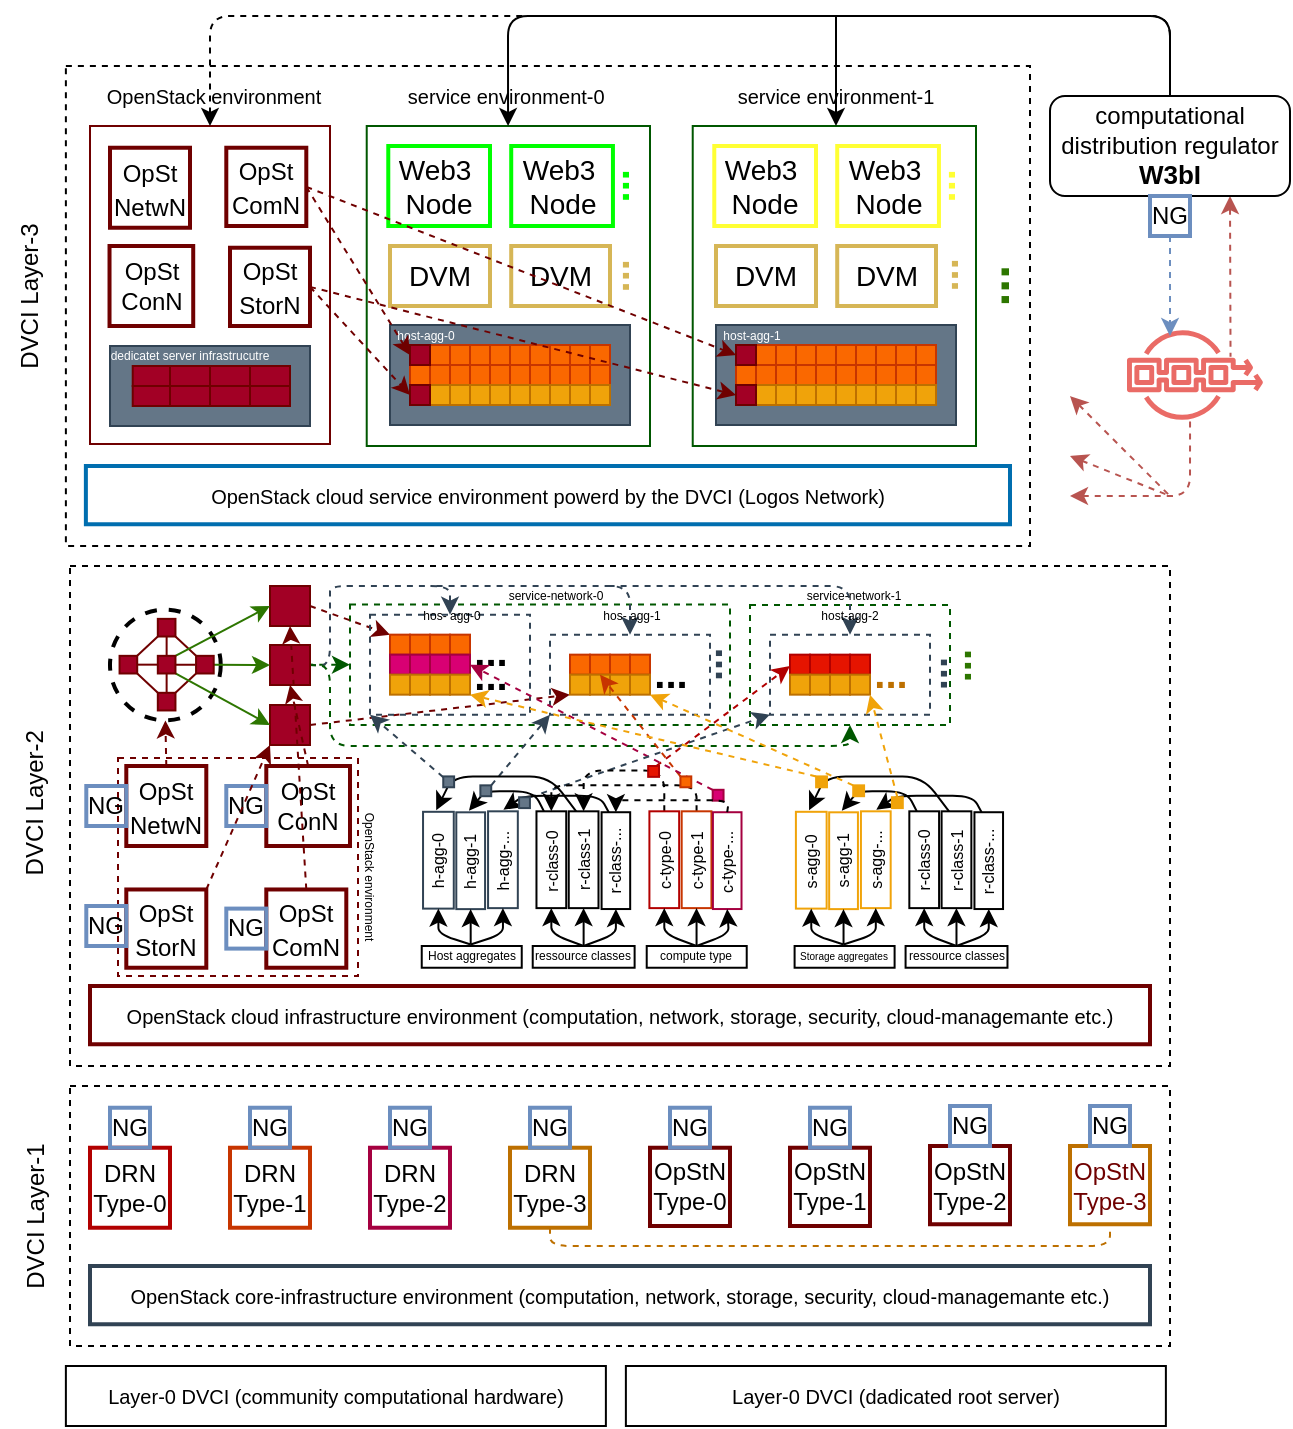 <mxfile>
    <diagram id="CaOdjeZA9lThV_kGTcW-" name="Page-1">
        <mxGraphModel dx="1089" dy="565" grid="1" gridSize="10" guides="1" tooltips="1" connect="1" arrows="1" fold="1" page="1" pageScale="1" pageWidth="827" pageHeight="1169" math="0" shadow="0">
            <root>
                <mxCell id="0"/>
                <mxCell id="1" parent="0"/>
                <mxCell id="580" value="" style="rounded=0;whiteSpace=wrap;html=1;fillColor=none;dashed=1;fontSize=12;" parent="1" vertex="1">
                    <mxGeometry x="137.94" y="245" width="482.06" height="240" as="geometry"/>
                </mxCell>
                <mxCell id="651" style="edgeStyle=none;html=1;dashed=1;startArrow=classic;startFill=1;endArrow=none;endFill=0;fillColor=#f8cecc;gradientColor=#ea6b66;strokeColor=#b85450;" edge="1" parent="1">
                    <mxGeometry relative="1" as="geometry">
                        <mxPoint x="690" y="460" as="targetPoint"/>
                        <mxPoint x="640" y="410" as="sourcePoint"/>
                    </mxGeometry>
                </mxCell>
                <mxCell id="652" style="edgeStyle=none;html=1;dashed=1;startArrow=classic;startFill=1;endArrow=none;endFill=0;fillColor=#f8cecc;gradientColor=#ea6b66;strokeColor=#b85450;" edge="1" parent="1">
                    <mxGeometry relative="1" as="geometry">
                        <mxPoint x="690" y="460" as="targetPoint"/>
                        <mxPoint x="640" y="440" as="sourcePoint"/>
                    </mxGeometry>
                </mxCell>
                <mxCell id="542" value="" style="rounded=0;whiteSpace=wrap;html=1;strokeColor=#005700;strokeWidth=1;fontSize=20;fontColor=#ffffff;fillColor=none;" parent="1" vertex="1">
                    <mxGeometry x="451.36" y="275" width="141.64" height="160" as="geometry"/>
                </mxCell>
                <mxCell id="516" value="" style="rounded=0;whiteSpace=wrap;html=1;strokeColor=#314354;strokeWidth=1;fontSize=6;fontColor=#ffffff;fillColor=#647687;" parent="1" vertex="1">
                    <mxGeometry x="300" y="374.5" width="120" height="50" as="geometry"/>
                </mxCell>
                <mxCell id="381" value="" style="rounded=0;whiteSpace=wrap;html=1;fillColor=none;dashed=1;fontSize=12;" parent="1" vertex="1">
                    <mxGeometry x="140" y="495" width="550" height="250" as="geometry"/>
                </mxCell>
                <mxCell id="300" value="&lt;font style=&quot;&quot;&gt;&lt;font color=&quot;#bd7000&quot; style=&quot;font-size: 20px;&quot;&gt;...&lt;/font&gt;&lt;br style=&quot;font-size: 14px;&quot;&gt;&lt;/font&gt;" style="text;html=1;align=center;verticalAlign=middle;resizable=0;points=[];autosize=1;strokeColor=none;fillColor=none;fontColor=default;rotation=0;fontStyle=1;fontSize=14;" parent="1" vertex="1">
                    <mxGeometry x="530.0" y="528.33" width="40" height="40" as="geometry"/>
                </mxCell>
                <mxCell id="453" value="" style="rounded=0;whiteSpace=wrap;html=1;strokeColor=#6F0000;strokeWidth=1;fontSize=5;fontColor=#ffffff;fillColor=none;dashed=1;" parent="1" vertex="1">
                    <mxGeometry x="164" y="591" width="120" height="109" as="geometry"/>
                </mxCell>
                <mxCell id="279" value="&lt;font style=&quot;&quot;&gt;&lt;font style=&quot;font-size: 20px;&quot;&gt;...&lt;/font&gt;&lt;br style=&quot;font-size: 14px;&quot;&gt;&lt;/font&gt;" style="text;html=1;align=center;verticalAlign=middle;resizable=0;points=[];autosize=1;strokeColor=none;fillColor=none;fontColor=default;rotation=0;fontStyle=1;fontSize=14;" parent="1" vertex="1">
                    <mxGeometry x="330.0" y="516.81" width="40" height="40" as="geometry"/>
                </mxCell>
                <mxCell id="280" value="&lt;font style=&quot;&quot;&gt;&lt;font style=&quot;font-size: 20px;&quot;&gt;...&lt;/font&gt;&lt;br style=&quot;font-size: 14px;&quot;&gt;&lt;/font&gt;" style="text;html=1;align=center;verticalAlign=middle;resizable=0;points=[];autosize=1;strokeColor=none;fillColor=none;fontColor=default;rotation=0;fontStyle=1;fontSize=14;" parent="1" vertex="1">
                    <mxGeometry x="330.0" y="529.33" width="40" height="40" as="geometry"/>
                </mxCell>
                <mxCell id="290" value="&lt;font style=&quot;&quot;&gt;&lt;font style=&quot;font-size: 20px;&quot;&gt;...&lt;/font&gt;&lt;br style=&quot;font-size: 14px;&quot;&gt;&lt;/font&gt;" style="text;html=1;align=center;verticalAlign=middle;resizable=0;points=[];autosize=1;strokeColor=none;fillColor=none;fontColor=default;rotation=0;fontStyle=1;fontSize=14;" parent="1" vertex="1">
                    <mxGeometry x="420.0" y="528.33" width="40" height="40" as="geometry"/>
                </mxCell>
                <mxCell id="363" style="edgeStyle=none;html=1;exitX=0;exitY=0.5;exitDx=0;exitDy=0;dashed=1;strokeColor=#005700;strokeWidth=1;fontSize=8;fontColor=default;startArrow=classic;startFill=1;endArrow=none;endFill=0;fillColor=#008a00;" parent="1" source="301" edge="1">
                    <mxGeometry relative="1" as="geometry">
                        <mxPoint x="260" y="544.311" as="targetPoint"/>
                    </mxGeometry>
                </mxCell>
                <mxCell id="301" value="" style="rounded=0;whiteSpace=wrap;html=1;dashed=1;strokeColor=#005700;strokeWidth=1;fontSize=20;fontColor=default;fillColor=none;" parent="1" vertex="1">
                    <mxGeometry x="280" y="514.19" width="190" height="60.31" as="geometry"/>
                </mxCell>
                <mxCell id="362" style="edgeStyle=none;html=1;exitX=0.5;exitY=0;exitDx=0;exitDy=0;dashed=1;strokeColor=#314354;strokeWidth=1;fontSize=8;fontColor=default;startArrow=classic;startFill=1;endArrow=none;endFill=0;fillColor=#647687;" parent="1" source="281" edge="1">
                    <mxGeometry relative="1" as="geometry">
                        <mxPoint x="320" y="505" as="targetPoint"/>
                        <Array as="points">
                            <mxPoint x="420" y="505"/>
                        </Array>
                    </mxGeometry>
                </mxCell>
                <mxCell id="281" value="" style="rounded=0;whiteSpace=wrap;html=1;dashed=1;strokeColor=#314354;strokeWidth=1;fontSize=30;fontColor=default;fillColor=none;" parent="1" vertex="1">
                    <mxGeometry x="380" y="529.33" width="80" height="40" as="geometry"/>
                </mxCell>
                <mxCell id="302" value="" style="rounded=0;whiteSpace=wrap;html=1;dashed=1;strokeColor=#005700;strokeWidth=1;fontSize=20;fontColor=#ffffff;fillColor=none;" parent="1" vertex="1">
                    <mxGeometry x="480" y="514.5" width="100" height="60" as="geometry"/>
                </mxCell>
                <mxCell id="251" value="" style="ellipse;whiteSpace=wrap;html=1;aspect=fixed;dashed=1;strokeColor=default;strokeWidth=2;fontSize=10;fontColor=default;fillColor=none;container=0;" parent="1" vertex="1">
                    <mxGeometry x="160" y="516.81" width="55.385" height="55.385" as="geometry"/>
                </mxCell>
                <mxCell id="106" value="" style="rounded=0;whiteSpace=wrap;html=1;fillColor=none;dashed=1;fontSize=12;" parent="1" vertex="1">
                    <mxGeometry x="140" y="755" width="550" height="130" as="geometry"/>
                </mxCell>
                <mxCell id="71" value="&lt;span style=&quot;font-size: 12px;&quot;&gt;DRN&lt;br style=&quot;font-size: 12px;&quot;&gt;Type-0&lt;br style=&quot;font-size: 12px;&quot;&gt;&lt;/span&gt;" style="rounded=0;whiteSpace=wrap;html=1;fillColor=none;strokeWidth=2;strokeColor=#B20000;fontColor=default;fontStyle=0;fontSize=12;" parent="1" vertex="1">
                    <mxGeometry x="150" y="785.87" width="40" height="40" as="geometry"/>
                </mxCell>
                <mxCell id="74" value="&lt;span style=&quot;font-size: 12px;&quot;&gt;DRN&lt;br style=&quot;font-size: 12px;&quot;&gt;Type-1&lt;br style=&quot;font-size: 12px;&quot;&gt;&lt;/span&gt;" style="rounded=0;whiteSpace=wrap;html=1;fillColor=none;strokeWidth=2;strokeColor=#C73500;fontColor=default;fontStyle=0;fontSize=12;" parent="1" vertex="1">
                    <mxGeometry x="220" y="785.87" width="40" height="40" as="geometry"/>
                </mxCell>
                <mxCell id="115" style="edgeStyle=none;html=1;exitX=0.5;exitY=1;exitDx=0;exitDy=0;entryX=0.5;entryY=1;entryDx=0;entryDy=0;fontSize=12;endArrow=none;endFill=0;strokeColor=#BD7000;dashed=1;" parent="1" source="77" target="108" edge="1">
                    <mxGeometry relative="1" as="geometry">
                        <Array as="points">
                            <mxPoint x="380" y="835"/>
                            <mxPoint x="660" y="835"/>
                        </Array>
                    </mxGeometry>
                </mxCell>
                <mxCell id="77" value="&lt;span style=&quot;font-size: 12px;&quot;&gt;&lt;font style=&quot;font-size: 12px;&quot;&gt;DRN&lt;br style=&quot;font-size: 12px;&quot;&gt;Type-3&lt;br style=&quot;font-size: 12px;&quot;&gt;&lt;/font&gt;&lt;/span&gt;" style="rounded=0;whiteSpace=wrap;html=1;fillColor=none;strokeWidth=2;strokeColor=#BD7000;fontColor=default;fontStyle=0;fontSize=12;" parent="1" vertex="1">
                    <mxGeometry x="360.0" y="785.87" width="40" height="40" as="geometry"/>
                </mxCell>
                <mxCell id="80" value="&lt;span style=&quot;font-size: 12px;&quot;&gt;DRN&lt;br style=&quot;font-size: 12px;&quot;&gt;Type-2&lt;br style=&quot;font-size: 12px;&quot;&gt;&lt;/span&gt;" style="rounded=0;whiteSpace=wrap;html=1;fillColor=none;strokeWidth=2;strokeColor=#A50040;fontColor=default;fontStyle=0;fontSize=12;" parent="1" vertex="1">
                    <mxGeometry x="290.0" y="785.87" width="40" height="40" as="geometry"/>
                </mxCell>
                <mxCell id="102" value="&lt;font style=&quot;font-size: 12px;&quot;&gt;OpStN&lt;br style=&quot;font-size: 12px;&quot;&gt;Type-0&lt;br style=&quot;font-size: 12px;&quot;&gt;&lt;/font&gt;" style="rounded=0;whiteSpace=wrap;html=1;strokeColor=#6F0000;strokeWidth=2;fontSize=12;fillColor=none;fontColor=default;" parent="1" vertex="1">
                    <mxGeometry x="430" y="785.87" width="40" height="39.13" as="geometry"/>
                </mxCell>
                <mxCell id="103" value="&lt;font style=&quot;font-size: 12px;&quot;&gt;OpStN&lt;br style=&quot;font-size: 12px;&quot;&gt;Type-1&lt;br style=&quot;font-size: 12px;&quot;&gt;&lt;/font&gt;" style="rounded=0;whiteSpace=wrap;html=1;strokeColor=#6F0000;strokeWidth=2;fontSize=12;fillColor=none;fontColor=default;" parent="1" vertex="1">
                    <mxGeometry x="500" y="785.87" width="40" height="39.13" as="geometry"/>
                </mxCell>
                <mxCell id="104" value="&lt;font style=&quot;font-size: 12px;&quot;&gt;OpStN&lt;br style=&quot;font-size: 12px;&quot;&gt;Type-2&lt;br style=&quot;font-size: 12px;&quot;&gt;&lt;/font&gt;" style="rounded=0;whiteSpace=wrap;html=1;strokeColor=#6F0000;strokeWidth=2;fontSize=12;fillColor=none;fontColor=default;" parent="1" vertex="1">
                    <mxGeometry x="570" y="785" width="40" height="39.13" as="geometry"/>
                </mxCell>
                <mxCell id="108" value="&lt;font style=&quot;font-size: 12px;&quot;&gt;&lt;font color=&quot;#6f0000&quot;&gt;OpStN&lt;br style=&quot;font-size: 12px;&quot;&gt;Type-3&lt;/font&gt;&lt;br style=&quot;font-size: 12px;&quot;&gt;&lt;/font&gt;" style="rounded=0;whiteSpace=wrap;html=1;strokeColor=#BD7000;strokeWidth=2;fontSize=12;fillColor=none;fontColor=default;" parent="1" vertex="1">
                    <mxGeometry x="640" y="785" width="40" height="39.13" as="geometry"/>
                </mxCell>
                <mxCell id="113" value="&lt;font style=&quot;font-size: 10px;&quot;&gt;Layer-0 DVCI (dadicated root server)&lt;/font&gt;" style="rounded=0;whiteSpace=wrap;html=1;fontSize=12;fillColor=none;" parent="1" vertex="1">
                    <mxGeometry x="417.94" y="895" width="270" height="30" as="geometry"/>
                </mxCell>
                <mxCell id="114" value="&lt;font style=&quot;font-size: 10px;&quot;&gt;Layer-0 DVCI (community computational hardware)&lt;/font&gt;" style="rounded=0;whiteSpace=wrap;html=1;fontSize=12;fillColor=none;" parent="1" vertex="1">
                    <mxGeometry x="137.94" y="895" width="270" height="30" as="geometry"/>
                </mxCell>
                <mxCell id="117" value="&lt;font style=&quot;font-size: 10px;&quot;&gt;OpenStack cloud infrastructure environment (computation, network, storage, security, cloud-managemante etc.)&lt;br style=&quot;font-size: 12px;&quot;&gt;&lt;/font&gt;" style="rounded=0;whiteSpace=wrap;html=1;strokeColor=#6F0000;strokeWidth=2;fontSize=12;fillColor=none;fontColor=default;" parent="1" vertex="1">
                    <mxGeometry x="150" y="705" width="530" height="29.13" as="geometry"/>
                </mxCell>
                <mxCell id="119" value="&lt;span&gt;NG&lt;/span&gt;" style="whiteSpace=wrap;html=1;aspect=fixed;fillColor=none;gradientColor=#7ea6e0;strokeColor=#6c8ebf;strokeWidth=2;fontColor=default;fontStyle=0" parent="1" vertex="1">
                    <mxGeometry x="160.0" y="765.87" width="20" height="20" as="geometry"/>
                </mxCell>
                <mxCell id="120" value="&lt;span&gt;NG&lt;/span&gt;" style="whiteSpace=wrap;html=1;aspect=fixed;fillColor=none;gradientColor=#7ea6e0;strokeColor=#6c8ebf;strokeWidth=2;fontColor=default;fontStyle=0" parent="1" vertex="1">
                    <mxGeometry x="230.0" y="765.87" width="20" height="20" as="geometry"/>
                </mxCell>
                <mxCell id="121" value="&lt;span&gt;NG&lt;/span&gt;" style="whiteSpace=wrap;html=1;aspect=fixed;fillColor=none;gradientColor=#7ea6e0;strokeColor=#6c8ebf;strokeWidth=2;fontColor=default;fontStyle=0" parent="1" vertex="1">
                    <mxGeometry x="300.0" y="765.87" width="20" height="20" as="geometry"/>
                </mxCell>
                <mxCell id="122" value="&lt;span&gt;NG&lt;/span&gt;" style="whiteSpace=wrap;html=1;aspect=fixed;fillColor=none;gradientColor=#7ea6e0;strokeColor=#6c8ebf;strokeWidth=2;fontColor=default;fontStyle=0" parent="1" vertex="1">
                    <mxGeometry x="370.0" y="765.87" width="20" height="20" as="geometry"/>
                </mxCell>
                <mxCell id="123" value="&lt;span&gt;NG&lt;/span&gt;" style="whiteSpace=wrap;html=1;aspect=fixed;fillColor=none;gradientColor=#7ea6e0;strokeColor=#6c8ebf;strokeWidth=2;fontColor=default;fontStyle=0" parent="1" vertex="1">
                    <mxGeometry x="440.0" y="765.87" width="20" height="20" as="geometry"/>
                </mxCell>
                <mxCell id="124" value="&lt;span&gt;NG&lt;/span&gt;" style="whiteSpace=wrap;html=1;aspect=fixed;fillColor=none;gradientColor=#7ea6e0;strokeColor=#6c8ebf;strokeWidth=2;fontColor=default;fontStyle=0" parent="1" vertex="1">
                    <mxGeometry x="510.0" y="765.87" width="20" height="20" as="geometry"/>
                </mxCell>
                <mxCell id="125" value="&lt;span&gt;NG&lt;/span&gt;" style="whiteSpace=wrap;html=1;aspect=fixed;fillColor=none;gradientColor=#7ea6e0;strokeColor=#6c8ebf;strokeWidth=2;fontColor=default;fontStyle=0" parent="1" vertex="1">
                    <mxGeometry x="580.0" y="765.0" width="20" height="20" as="geometry"/>
                </mxCell>
                <mxCell id="126" value="&lt;span&gt;NG&lt;/span&gt;" style="whiteSpace=wrap;html=1;aspect=fixed;fillColor=none;gradientColor=#7ea6e0;strokeColor=#6c8ebf;strokeWidth=2;fontColor=default;fontStyle=0" parent="1" vertex="1">
                    <mxGeometry x="650.0" y="765.0" width="20" height="20" as="geometry"/>
                </mxCell>
                <mxCell id="360" style="edgeStyle=none;html=1;exitX=1;exitY=0.5;exitDx=0;exitDy=0;entryX=0.5;entryY=0;entryDx=0;entryDy=0;dashed=1;strokeColor=#314354;strokeWidth=1;fontSize=8;fontColor=default;startArrow=none;startFill=0;endArrow=classic;endFill=1;fillColor=#647687;" parent="1" source="261" target="266" edge="1">
                    <mxGeometry relative="1" as="geometry">
                        <Array as="points">
                            <mxPoint x="270" y="545"/>
                            <mxPoint x="270" y="515"/>
                            <mxPoint x="270" y="505"/>
                            <mxPoint x="330" y="505"/>
                        </Array>
                    </mxGeometry>
                </mxCell>
                <mxCell id="366" style="edgeStyle=none;html=1;exitX=1;exitY=0.5;exitDx=0;exitDy=0;entryX=0;entryY=0;entryDx=0;entryDy=0;dashed=1;strokeColor=#6F0000;strokeWidth=1;fontSize=8;fontColor=default;startArrow=none;startFill=0;endArrow=classic;endFill=1;fillColor=#a20025;" parent="1" source="255" target="267" edge="1">
                    <mxGeometry relative="1" as="geometry"/>
                </mxCell>
                <mxCell id="255" value="" style="whiteSpace=wrap;html=1;aspect=fixed;fillColor=#a20025;strokeColor=#6F0000;fontColor=default;" parent="1" vertex="1">
                    <mxGeometry x="240" y="505.0" width="20" height="20" as="geometry"/>
                </mxCell>
                <mxCell id="364" style="edgeStyle=none;html=1;exitX=1;exitY=0.5;exitDx=0;exitDy=0;entryX=0.5;entryY=1;entryDx=0;entryDy=0;dashed=1;strokeColor=#005700;strokeWidth=1;fontSize=8;fontColor=#6F0000;startArrow=none;startFill=0;endArrow=classic;endFill=1;fillColor=#008a00;" parent="1" source="261" target="302" edge="1">
                    <mxGeometry relative="1" as="geometry">
                        <Array as="points">
                            <mxPoint x="270" y="545"/>
                            <mxPoint x="270" y="585"/>
                            <mxPoint x="530" y="585"/>
                        </Array>
                    </mxGeometry>
                </mxCell>
                <mxCell id="261" value="" style="whiteSpace=wrap;html=1;aspect=fixed;fillColor=#a20025;strokeColor=#6F0000;fontColor=default;" parent="1" vertex="1">
                    <mxGeometry x="240" y="534.5" width="20" height="20" as="geometry"/>
                </mxCell>
                <mxCell id="367" style="edgeStyle=none;html=1;exitX=1;exitY=0.5;exitDx=0;exitDy=0;entryX=0;entryY=1;entryDx=0;entryDy=0;dashed=1;strokeColor=#6F0000;strokeWidth=1;fontSize=8;fontColor=default;startArrow=none;startFill=0;endArrow=classic;endFill=1;fillColor=#a20025;" parent="1" source="262" target="287" edge="1">
                    <mxGeometry relative="1" as="geometry"/>
                </mxCell>
                <mxCell id="262" value="" style="whiteSpace=wrap;html=1;aspect=fixed;fillColor=#a20025;strokeColor=#6F0000;fontColor=#ffffff;" parent="1" vertex="1">
                    <mxGeometry x="240" y="564.5" width="20" height="20" as="geometry"/>
                </mxCell>
                <mxCell id="180" value="" style="whiteSpace=wrap;html=1;aspect=fixed;fillColor=#a20025;strokeColor=#6F0000;fontColor=default;container=0;" parent="1" vertex="1">
                    <mxGeometry x="164.781" y="539.918" width="8.826" height="8.826" as="geometry"/>
                </mxCell>
                <mxCell id="265" style="edgeStyle=none;html=1;exitX=1;exitY=0.5;exitDx=0;exitDy=0;entryX=0;entryY=0.5;entryDx=0;entryDy=0;strokeColor=#2D7600;fontSize=10;fontColor=default;startArrow=none;startFill=0;endArrow=classic;endFill=1;" parent="1" source="182" target="261" edge="1">
                    <mxGeometry relative="1" as="geometry"/>
                </mxCell>
                <mxCell id="182" value="" style="whiteSpace=wrap;html=1;aspect=fixed;fillColor=#a20025;strokeColor=#6F0000;fontColor=default;container=0;" parent="1" vertex="1">
                    <mxGeometry x="203.028" y="539.918" width="8.826" height="8.826" as="geometry"/>
                </mxCell>
                <mxCell id="183" style="edgeStyle=none;html=1;exitX=1;exitY=1;exitDx=0;exitDy=0;entryX=0;entryY=0;entryDx=0;entryDy=0;endArrow=none;endFill=0;fillColor=#a20025;strokeColor=#6F0000;fontColor=default;" parent="1" source="185" target="182" edge="1">
                    <mxGeometry relative="1" as="geometry"/>
                </mxCell>
                <mxCell id="185" value="" style="whiteSpace=wrap;html=1;aspect=fixed;fillColor=#a20025;strokeColor=#6F0000;fontColor=default;container=0;" parent="1" vertex="1">
                    <mxGeometry x="183.904" y="521.432" width="8.826" height="8.826" as="geometry"/>
                </mxCell>
                <mxCell id="179" style="edgeStyle=none;html=1;exitX=1;exitY=0;exitDx=0;exitDy=0;entryX=0;entryY=1;entryDx=0;entryDy=0;endArrow=none;endFill=0;fillColor=#a20025;strokeColor=#6F0000;fontColor=default;" parent="1" source="180" target="185" edge="1">
                    <mxGeometry relative="1" as="geometry"/>
                </mxCell>
                <mxCell id="186" style="edgeStyle=none;html=1;exitX=0;exitY=0;exitDx=0;exitDy=0;entryX=1;entryY=1;entryDx=0;entryDy=0;endArrow=none;endFill=0;fillColor=#a20025;strokeColor=#6F0000;fontColor=default;" parent="1" source="188" target="180" edge="1">
                    <mxGeometry relative="1" as="geometry"/>
                </mxCell>
                <mxCell id="188" value="" style="whiteSpace=wrap;html=1;aspect=fixed;fillColor=#a20025;strokeColor=#6F0000;fontColor=default;container=0;" parent="1" vertex="1">
                    <mxGeometry x="183.904" y="558.404" width="8.826" height="8.826" as="geometry"/>
                </mxCell>
                <mxCell id="181" style="edgeStyle=none;html=1;exitX=0;exitY=1;exitDx=0;exitDy=0;entryX=1;entryY=0;entryDx=0;entryDy=0;endArrow=none;endFill=0;fillColor=#a20025;strokeColor=#6F0000;fontColor=default;" parent="1" source="182" target="188" edge="1">
                    <mxGeometry relative="1" as="geometry"/>
                </mxCell>
                <mxCell id="189" style="edgeStyle=none;html=1;exitX=1;exitY=0.5;exitDx=0;exitDy=0;entryX=-0.052;entryY=0.506;entryDx=0;entryDy=0;entryPerimeter=0;endArrow=none;endFill=0;fillColor=#a20025;strokeColor=#6F0000;fontColor=default;" parent="1" source="192" target="182" edge="1">
                    <mxGeometry relative="1" as="geometry"/>
                </mxCell>
                <mxCell id="190" style="edgeStyle=none;html=1;exitX=0.5;exitY=0;exitDx=0;exitDy=0;entryX=0.5;entryY=1;entryDx=0;entryDy=0;endArrow=none;endFill=0;fillColor=#a20025;strokeColor=#6F0000;fontColor=default;" parent="1" source="192" target="185" edge="1">
                    <mxGeometry relative="1" as="geometry"/>
                </mxCell>
                <mxCell id="191" style="edgeStyle=none;html=1;exitX=0.5;exitY=1;exitDx=0;exitDy=0;entryX=0.5;entryY=0;entryDx=0;entryDy=0;endArrow=none;endFill=0;fillColor=#a20025;strokeColor=#6F0000;fontColor=default;" parent="1" source="192" target="188" edge="1">
                    <mxGeometry relative="1" as="geometry"/>
                </mxCell>
                <mxCell id="263" style="edgeStyle=none;html=1;exitX=1;exitY=1;exitDx=0;exitDy=0;entryX=0;entryY=0.5;entryDx=0;entryDy=0;strokeColor=#2D7600;fontSize=10;fontColor=default;endArrow=classic;endFill=1;startArrow=none;startFill=0;" parent="1" source="192" target="262" edge="1">
                    <mxGeometry relative="1" as="geometry"/>
                </mxCell>
                <mxCell id="264" style="edgeStyle=none;html=1;exitX=1;exitY=0;exitDx=0;exitDy=0;entryX=0;entryY=0.5;entryDx=0;entryDy=0;strokeColor=#2D7600;fontSize=10;fontColor=default;startArrow=none;startFill=0;endArrow=classic;endFill=1;" parent="1" source="192" target="255" edge="1">
                    <mxGeometry relative="1" as="geometry"/>
                </mxCell>
                <mxCell id="192" value="" style="whiteSpace=wrap;html=1;aspect=fixed;fillColor=#a20025;strokeColor=#6F0000;fontColor=default;container=0;" parent="1" vertex="1">
                    <mxGeometry x="183.904" y="539.918" width="8.826" height="8.826" as="geometry"/>
                </mxCell>
                <mxCell id="178" style="edgeStyle=none;html=1;exitX=1;exitY=0.5;exitDx=0;exitDy=0;entryX=0;entryY=0.5;entryDx=0;entryDy=0;endArrow=none;endFill=0;fillColor=#a20025;strokeColor=#6F0000;fontColor=default;" parent="1" source="180" target="192" edge="1">
                    <mxGeometry relative="1" as="geometry"/>
                </mxCell>
                <mxCell id="266" value="" style="rounded=0;whiteSpace=wrap;html=1;dashed=1;strokeColor=#314354;strokeWidth=1;fontSize=30;fontColor=default;fillColor=none;" parent="1" vertex="1">
                    <mxGeometry x="290" y="519.33" width="80" height="50" as="geometry"/>
                </mxCell>
                <mxCell id="267" value="" style="whiteSpace=wrap;html=1;aspect=fixed;fillColor=#fa6800;strokeColor=#C73500;fontColor=default;" parent="1" vertex="1">
                    <mxGeometry x="300" y="529.33" width="10" height="10" as="geometry"/>
                </mxCell>
                <mxCell id="268" value="" style="whiteSpace=wrap;html=1;aspect=fixed;fillColor=#d80073;strokeColor=#A50040;fontColor=default;" parent="1" vertex="1">
                    <mxGeometry x="300" y="539.33" width="10" height="10" as="geometry"/>
                </mxCell>
                <mxCell id="269" value="" style="whiteSpace=wrap;html=1;aspect=fixed;fillColor=#fa6800;strokeColor=#C73500;fontColor=default;" parent="1" vertex="1">
                    <mxGeometry x="310" y="529.33" width="10" height="10" as="geometry"/>
                </mxCell>
                <mxCell id="270" value="" style="whiteSpace=wrap;html=1;aspect=fixed;fillColor=#fa6800;strokeColor=#C73500;fontColor=default;" parent="1" vertex="1">
                    <mxGeometry x="320" y="529.33" width="10" height="10" as="geometry"/>
                </mxCell>
                <mxCell id="271" value="" style="whiteSpace=wrap;html=1;aspect=fixed;fillColor=#d80073;strokeColor=#A50040;fontColor=default;" parent="1" vertex="1">
                    <mxGeometry x="310" y="539.33" width="10" height="10" as="geometry"/>
                </mxCell>
                <mxCell id="272" value="" style="whiteSpace=wrap;html=1;aspect=fixed;fillColor=#d80073;strokeColor=#A50040;fontColor=default;" parent="1" vertex="1">
                    <mxGeometry x="320" y="539.33" width="10" height="10" as="geometry"/>
                </mxCell>
                <mxCell id="273" value="" style="whiteSpace=wrap;html=1;aspect=fixed;fillColor=#f0a30a;strokeColor=#BD7000;fontColor=default;" parent="1" vertex="1">
                    <mxGeometry x="310" y="549.33" width="10" height="10" as="geometry"/>
                </mxCell>
                <mxCell id="274" value="" style="whiteSpace=wrap;html=1;aspect=fixed;fillColor=#f0a30a;strokeColor=#BD7000;fontColor=default;" parent="1" vertex="1">
                    <mxGeometry x="320" y="549.33" width="10" height="10" as="geometry"/>
                </mxCell>
                <mxCell id="275" value="" style="whiteSpace=wrap;html=1;aspect=fixed;fillColor=#f0a30a;strokeColor=#BD7000;fontColor=default;" parent="1" vertex="1">
                    <mxGeometry x="300" y="549.33" width="10" height="10" as="geometry"/>
                </mxCell>
                <mxCell id="276" value="" style="whiteSpace=wrap;html=1;aspect=fixed;fillColor=#fa6800;strokeColor=#C73500;fontColor=default;" parent="1" vertex="1">
                    <mxGeometry x="330" y="529.33" width="10" height="10" as="geometry"/>
                </mxCell>
                <mxCell id="277" value="" style="whiteSpace=wrap;html=1;aspect=fixed;fillColor=#d80073;strokeColor=#A50040;fontColor=default;" parent="1" vertex="1">
                    <mxGeometry x="330" y="539.33" width="10" height="10" as="geometry"/>
                </mxCell>
                <mxCell id="278" value="" style="whiteSpace=wrap;html=1;aspect=fixed;fillColor=#f0a30a;strokeColor=#BD7000;fontColor=default;" parent="1" vertex="1">
                    <mxGeometry x="330" y="549.33" width="10" height="10" as="geometry"/>
                </mxCell>
                <mxCell id="282" value="" style="whiteSpace=wrap;html=1;aspect=fixed;fillColor=#fa6800;strokeColor=#C73500;fontColor=default;" parent="1" vertex="1">
                    <mxGeometry x="390" y="539.33" width="10" height="10" as="geometry"/>
                </mxCell>
                <mxCell id="283" value="" style="whiteSpace=wrap;html=1;aspect=fixed;fillColor=#fa6800;strokeColor=#C73500;fontColor=default;" parent="1" vertex="1">
                    <mxGeometry x="400" y="539.33" width="10" height="10" as="geometry"/>
                </mxCell>
                <mxCell id="284" value="" style="whiteSpace=wrap;html=1;aspect=fixed;fillColor=#fa6800;strokeColor=#C73500;fontColor=default;" parent="1" vertex="1">
                    <mxGeometry x="410" y="539.33" width="10" height="10" as="geometry"/>
                </mxCell>
                <mxCell id="285" value="" style="whiteSpace=wrap;html=1;aspect=fixed;fillColor=#f0a30a;strokeColor=#BD7000;fontColor=default;" parent="1" vertex="1">
                    <mxGeometry x="400" y="549.33" width="10" height="10" as="geometry"/>
                </mxCell>
                <mxCell id="286" value="" style="whiteSpace=wrap;html=1;aspect=fixed;fillColor=#f0a30a;strokeColor=#BD7000;fontColor=default;" parent="1" vertex="1">
                    <mxGeometry x="410" y="549.33" width="10" height="10" as="geometry"/>
                </mxCell>
                <mxCell id="287" value="" style="whiteSpace=wrap;html=1;aspect=fixed;fillColor=#f0a30a;strokeColor=#BD7000;fontColor=default;" parent="1" vertex="1">
                    <mxGeometry x="390" y="549.33" width="10" height="10" as="geometry"/>
                </mxCell>
                <mxCell id="288" value="" style="whiteSpace=wrap;html=1;aspect=fixed;fillColor=#fa6800;strokeColor=#C73500;fontColor=default;" parent="1" vertex="1">
                    <mxGeometry x="420" y="539.33" width="10" height="10" as="geometry"/>
                </mxCell>
                <mxCell id="289" value="" style="whiteSpace=wrap;html=1;aspect=fixed;fillColor=#f0a30a;strokeColor=#BD7000;fontColor=default;" parent="1" vertex="1">
                    <mxGeometry x="420" y="549.33" width="10" height="10" as="geometry"/>
                </mxCell>
                <mxCell id="365" style="edgeStyle=none;html=1;exitX=0.5;exitY=0;exitDx=0;exitDy=0;dashed=1;strokeColor=#314354;strokeWidth=1;fontSize=8;fontColor=#6F0000;startArrow=classic;startFill=1;endArrow=none;endFill=0;fillColor=#647687;" parent="1" source="291" edge="1">
                    <mxGeometry relative="1" as="geometry">
                        <mxPoint x="410" y="505" as="targetPoint"/>
                        <Array as="points">
                            <mxPoint x="530" y="505"/>
                        </Array>
                    </mxGeometry>
                </mxCell>
                <mxCell id="291" value="" style="rounded=0;whiteSpace=wrap;html=1;dashed=1;strokeColor=#314354;strokeWidth=1;fontSize=30;fontColor=#ffffff;fillColor=none;" parent="1" vertex="1">
                    <mxGeometry x="490" y="529.33" width="80" height="40" as="geometry"/>
                </mxCell>
                <mxCell id="292" value="" style="whiteSpace=wrap;html=1;aspect=fixed;fillColor=#e51400;strokeColor=#B20000;fontColor=#ffffff;" parent="1" vertex="1">
                    <mxGeometry x="500" y="539.33" width="10" height="10" as="geometry"/>
                </mxCell>
                <mxCell id="293" value="" style="whiteSpace=wrap;html=1;aspect=fixed;fillColor=#e51400;strokeColor=#B20000;fontColor=#ffffff;" parent="1" vertex="1">
                    <mxGeometry x="510" y="539.33" width="10" height="10" as="geometry"/>
                </mxCell>
                <mxCell id="294" value="" style="whiteSpace=wrap;html=1;aspect=fixed;fillColor=#e51400;strokeColor=#B20000;fontColor=#ffffff;" parent="1" vertex="1">
                    <mxGeometry x="520" y="539.33" width="10" height="10" as="geometry"/>
                </mxCell>
                <mxCell id="295" value="" style="whiteSpace=wrap;html=1;aspect=fixed;fillColor=#f0a30a;strokeColor=#BD7000;fontColor=#000000;" parent="1" vertex="1">
                    <mxGeometry x="510" y="549.33" width="10" height="10" as="geometry"/>
                </mxCell>
                <mxCell id="296" value="" style="whiteSpace=wrap;html=1;aspect=fixed;fillColor=#f0a30a;strokeColor=#BD7000;fontColor=#000000;" parent="1" vertex="1">
                    <mxGeometry x="520" y="549.33" width="10" height="10" as="geometry"/>
                </mxCell>
                <mxCell id="297" value="" style="whiteSpace=wrap;html=1;aspect=fixed;fillColor=#f0a30a;strokeColor=#BD7000;fontColor=#000000;" parent="1" vertex="1">
                    <mxGeometry x="500" y="549.33" width="10" height="10" as="geometry"/>
                </mxCell>
                <mxCell id="298" value="" style="whiteSpace=wrap;html=1;aspect=fixed;fillColor=#e51400;strokeColor=#B20000;fontColor=#ffffff;" parent="1" vertex="1">
                    <mxGeometry x="530" y="539.33" width="10" height="10" as="geometry"/>
                </mxCell>
                <mxCell id="299" value="" style="whiteSpace=wrap;html=1;aspect=fixed;fillColor=#f0a30a;strokeColor=#BD7000;fontColor=#000000;" parent="1" vertex="1">
                    <mxGeometry x="530" y="549.33" width="10" height="10" as="geometry"/>
                </mxCell>
                <mxCell id="351" value="&lt;span style=&quot;&quot;&gt;Host aggregates&lt;/span&gt;" style="rounded=0;whiteSpace=wrap;html=1;strokeColor=default;strokeWidth=1;fontSize=6;fontColor=default;fillColor=none;" parent="1" vertex="1">
                    <mxGeometry x="315.87" y="685" width="50" height="10.87" as="geometry"/>
                </mxCell>
                <mxCell id="352" value="&lt;font&gt;ressource classes&lt;/font&gt;" style="rounded=0;whiteSpace=wrap;html=1;strokeColor=default;strokeWidth=1;fontSize=6;fontColor=default;fillColor=none;" parent="1" vertex="1">
                    <mxGeometry x="371.36" y="685" width="50.95" height="10.87" as="geometry"/>
                </mxCell>
                <mxCell id="353" value="&lt;span style=&quot;&quot;&gt;compute type&lt;/span&gt;" style="rounded=0;whiteSpace=wrap;html=1;strokeColor=default;strokeWidth=1;fontSize=6;fontColor=default;fillColor=none;" parent="1" vertex="1">
                    <mxGeometry x="428.36" y="685" width="50" height="10.87" as="geometry"/>
                </mxCell>
                <mxCell id="354" style="edgeStyle=none;html=1;exitX=1;exitY=0.75;exitDx=0;exitDy=0;entryX=0.2;entryY=0.508;entryDx=0;entryDy=0;entryPerimeter=0;strokeColor=#B20000;strokeWidth=1;fontSize=8;fontColor=#6F0000;startArrow=none;startFill=0;endArrow=classic;endFill=1;dashed=1;fillColor=#e51400;" parent="1" source="338" target="302" edge="1">
                    <mxGeometry relative="1" as="geometry"/>
                </mxCell>
                <mxCell id="355" style="edgeStyle=none;html=1;exitX=1;exitY=0;exitDx=0;exitDy=0;strokeColor=#C73500;strokeWidth=1;fontSize=8;fontColor=#6F0000;startArrow=none;startFill=0;endArrow=classic;endFill=1;entryX=0.5;entryY=1;entryDx=0;entryDy=0;dashed=1;fillColor=#fa6800;" parent="1" source="339" target="283" edge="1">
                    <mxGeometry relative="1" as="geometry">
                        <mxPoint x="420.692" y="595" as="targetPoint"/>
                    </mxGeometry>
                </mxCell>
                <mxCell id="356" style="edgeStyle=none;html=1;exitX=1;exitY=0;exitDx=0;exitDy=0;entryX=1;entryY=0.5;entryDx=0;entryDy=0;dashed=1;strokeColor=#A50040;strokeWidth=1;fontSize=8;fontColor=#6F0000;startArrow=none;startFill=0;endArrow=classic;endFill=1;fillColor=#d80073;" parent="1" source="340" target="277" edge="1">
                    <mxGeometry relative="1" as="geometry"/>
                </mxCell>
                <mxCell id="357" style="edgeStyle=none;html=1;entryX=0;entryY=1;entryDx=0;entryDy=0;dashed=1;strokeColor=#314354;strokeWidth=1;fontSize=8;fontColor=#6F0000;startArrow=none;startFill=0;endArrow=classic;endFill=1;fillColor=#647687;" parent="1" source="342" target="266" edge="1">
                    <mxGeometry relative="1" as="geometry"/>
                </mxCell>
                <mxCell id="358" style="edgeStyle=none;html=1;exitX=1;exitY=1;exitDx=0;exitDy=0;dashed=1;strokeColor=#314354;strokeWidth=1;fontSize=8;fontColor=#6F0000;startArrow=none;startFill=0;endArrow=classic;endFill=1;fillColor=#647687;entryX=0;entryY=1;entryDx=0;entryDy=0;" parent="1" source="341" target="281" edge="1">
                    <mxGeometry relative="1" as="geometry">
                        <mxPoint x="380" y="585" as="targetPoint"/>
                    </mxGeometry>
                </mxCell>
                <mxCell id="359" style="edgeStyle=none;html=1;exitX=1;exitY=1;exitDx=0;exitDy=0;dashed=1;strokeColor=#314354;strokeWidth=1;fontSize=8;fontColor=#6F0000;startArrow=none;startFill=0;endArrow=classic;endFill=1;entryX=0;entryY=1;entryDx=0;entryDy=0;fillColor=#647687;" parent="1" source="344" target="291" edge="1">
                    <mxGeometry relative="1" as="geometry">
                        <mxPoint x="490" y="595" as="targetPoint"/>
                    </mxGeometry>
                </mxCell>
                <mxCell id="369" value="&lt;font style=&quot;font-size: 12px;&quot;&gt;OpSt&lt;br&gt;&lt;span style=&quot;&quot;&gt;ComN&lt;/span&gt;&lt;br&gt;&lt;/font&gt;" style="rounded=0;whiteSpace=wrap;html=1;strokeColor=#6F0000;strokeWidth=2;fontSize=14;fillColor=none;fontColor=default;" parent="1" vertex="1">
                    <mxGeometry x="238.15" y="656.74" width="40" height="39.13" as="geometry"/>
                </mxCell>
                <mxCell id="373" value="&lt;font style=&quot;font-size: 12px;&quot;&gt;OpSt&lt;br&gt;&lt;span style=&quot;&quot;&gt;StorN&lt;/span&gt;&lt;br&gt;&lt;/font&gt;" style="rounded=0;whiteSpace=wrap;html=1;strokeColor=#6F0000;strokeWidth=2;fontSize=14;fillColor=none;fontColor=default;" parent="1" vertex="1">
                    <mxGeometry x="168.15" y="656.74" width="40" height="39.13" as="geometry"/>
                </mxCell>
                <mxCell id="383" style="edgeStyle=none;html=1;exitX=0.5;exitY=0;exitDx=0;exitDy=0;dashed=1;strokeColor=#6F0000;strokeWidth=1;fontSize=12;fontColor=#6F0000;startArrow=none;startFill=0;endArrow=classic;endFill=1;entryX=0.5;entryY=1;entryDx=0;entryDy=0;fillColor=#a20025;" parent="1" source="375" target="251" edge="1">
                    <mxGeometry relative="1" as="geometry">
                        <mxPoint x="190" y="575" as="targetPoint"/>
                    </mxGeometry>
                </mxCell>
                <mxCell id="375" value="&lt;font style=&quot;font-size: 12px;&quot;&gt;OpSt&lt;br&gt;&lt;span style=&quot;&quot;&gt;NetwN&lt;/span&gt;&lt;br&gt;&lt;/font&gt;" style="rounded=0;whiteSpace=wrap;html=1;strokeColor=#6F0000;strokeWidth=2;fontSize=14;fillColor=none;fontColor=default;" parent="1" vertex="1">
                    <mxGeometry x="168.15" y="595" width="40" height="40" as="geometry"/>
                </mxCell>
                <mxCell id="376" value="&lt;span&gt;NG&lt;/span&gt;" style="whiteSpace=wrap;html=1;aspect=fixed;fillColor=none;gradientColor=#7ea6e0;strokeColor=#6c8ebf;strokeWidth=2;fontColor=default;fontStyle=0;" parent="1" vertex="1">
                    <mxGeometry x="148.15" y="605" width="20" height="20" as="geometry"/>
                </mxCell>
                <mxCell id="377" value="&lt;span&gt;NG&lt;/span&gt;" style="whiteSpace=wrap;html=1;aspect=fixed;fillColor=none;gradientColor=#7ea6e0;strokeColor=#6c8ebf;strokeWidth=2;fontColor=default;fontStyle=0;" parent="1" vertex="1">
                    <mxGeometry x="148.15" y="665" width="20" height="20" as="geometry"/>
                </mxCell>
                <mxCell id="382" style="edgeStyle=none;html=1;exitX=0.5;exitY=0;exitDx=0;exitDy=0;entryX=0.5;entryY=1;entryDx=0;entryDy=0;dashed=1;strokeColor=#6F0000;strokeWidth=1;fontSize=12;fontColor=#6F0000;startArrow=none;startFill=0;endArrow=classic;endFill=1;fillColor=#a20025;" parent="1" source="379" target="261" edge="1">
                    <mxGeometry relative="1" as="geometry"/>
                </mxCell>
                <mxCell id="379" value="&lt;span style=&quot;&quot;&gt;OpSt&lt;br&gt;ConN&lt;br&gt;&lt;/span&gt;" style="rounded=0;whiteSpace=wrap;html=1;fillColor=none;strokeWidth=2;strokeColor=#6F0000;fontColor=default;fontStyle=0" parent="1" vertex="1">
                    <mxGeometry x="238.15" y="595" width="41.85" height="40" as="geometry"/>
                </mxCell>
                <mxCell id="372" value="&lt;span&gt;NG&lt;/span&gt;" style="whiteSpace=wrap;html=1;aspect=fixed;fillColor=none;gradientColor=#7ea6e0;strokeColor=#6c8ebf;strokeWidth=2;fontColor=default;fontStyle=0;" parent="1" vertex="1">
                    <mxGeometry x="218.15" y="605" width="20" height="20" as="geometry"/>
                </mxCell>
                <mxCell id="380" value="&lt;span&gt;NG&lt;/span&gt;" style="whiteSpace=wrap;html=1;aspect=fixed;fillColor=none;gradientColor=#7ea6e0;strokeColor=#6c8ebf;strokeWidth=2;fontColor=default;fontStyle=0;" parent="1" vertex="1">
                    <mxGeometry x="218.15" y="666.3" width="20" height="20" as="geometry"/>
                </mxCell>
                <mxCell id="320" value="&lt;font style=&quot;font-size: 8px;&quot;&gt;r-class-0&lt;/font&gt;" style="rounded=0;whiteSpace=wrap;html=1;strokeWidth=1;fontSize=8;fillColor=none;fontColor=default;align=center;container=0;rotation=-90;" parent="1" vertex="1">
                    <mxGeometry x="356.473" y="634.421" width="48.404" height="14.876" as="geometry"/>
                </mxCell>
                <mxCell id="316" style="edgeStyle=none;html=1;exitX=1;exitY=0.5;exitDx=0;exitDy=0;entryX=0;entryY=0.5;entryDx=0;entryDy=0;strokeColor=default;strokeWidth=1;fontSize=6;fontColor=default;" parent="1" target="320" edge="1">
                    <mxGeometry relative="1" as="geometry">
                        <Array as="points">
                            <mxPoint x="380.674" y="679.05"/>
                        </Array>
                        <mxPoint x="396.809" y="685" as="sourcePoint"/>
                    </mxGeometry>
                </mxCell>
                <mxCell id="321" style="edgeStyle=none;html=1;exitX=1;exitY=0.25;exitDx=0;exitDy=0;entryX=1.017;entryY=0.44;entryDx=0;entryDy=0;strokeColor=default;strokeWidth=1;fontSize=8;fontColor=default;entryPerimeter=0;" parent="1" source="320" target="325" edge="1">
                    <mxGeometry relative="1" as="geometry">
                        <Array as="points">
                            <mxPoint x="371.8" y="607.645"/>
                            <mxPoint x="347.599" y="607.645"/>
                        </Array>
                    </mxGeometry>
                </mxCell>
                <mxCell id="323" value="r-class-1" style="rounded=0;whiteSpace=wrap;html=1;strokeWidth=1;fontSize=8;fillColor=none;fontColor=default;align=center;container=0;rotation=-90;" parent="1" vertex="1">
                    <mxGeometry x="372.607" y="634.421" width="48.404" height="14.876" as="geometry"/>
                </mxCell>
                <mxCell id="315" style="edgeStyle=none;html=1;exitX=1;exitY=0.5;exitDx=0;exitDy=0;entryX=0;entryY=0.5;entryDx=0;entryDy=0;strokeColor=default;strokeWidth=1;fontSize=6;fontColor=default;" parent="1" target="323" edge="1">
                    <mxGeometry relative="1" as="geometry">
                        <mxPoint x="396.809" y="685" as="sourcePoint"/>
                    </mxGeometry>
                </mxCell>
                <mxCell id="324" value="h-agg-..." style="rounded=0;whiteSpace=wrap;html=1;strokeWidth=1;fontSize=8;fillColor=none;fontColor=default;align=center;strokeColor=#314354;container=0;rotation=-90;" parent="1" vertex="1">
                    <mxGeometry x="332.271" y="634.421" width="48.404" height="14.876" as="geometry"/>
                </mxCell>
                <mxCell id="325" value="h-agg-1" style="rounded=0;whiteSpace=wrap;html=1;strokeWidth=1;fontSize=8;fillColor=none;fontColor=default;strokeColor=#314354;container=0;rotation=-90;" parent="1" vertex="1">
                    <mxGeometry x="316.136" y="635.165" width="48.404" height="14.385" as="geometry"/>
                </mxCell>
                <mxCell id="326" value="h-agg-0" style="rounded=0;whiteSpace=wrap;html=1;strokeWidth=1;fontSize=8;fillColor=none;fontColor=default;strokeColor=#314354;container=0;rotation=-90;" parent="1" vertex="1">
                    <mxGeometry x="300.002" y="634.421" width="48.404" height="15.367" as="geometry"/>
                </mxCell>
                <mxCell id="322" style="edgeStyle=none;html=1;exitX=1;exitY=0.25;exitDx=0;exitDy=0;entryX=1.016;entryY=0.428;entryDx=0;entryDy=0;strokeColor=default;strokeWidth=1;fontSize=8;fontColor=default;entryPerimeter=0;" parent="1" source="323" target="326" edge="1">
                    <mxGeometry relative="1" as="geometry">
                        <Array as="points">
                            <mxPoint x="379.868" y="600.207"/>
                            <mxPoint x="331.464" y="600.207"/>
                        </Array>
                    </mxGeometry>
                </mxCell>
                <mxCell id="327" style="edgeStyle=none;html=1;exitX=1;exitY=0.5;exitDx=0;exitDy=0;entryX=0;entryY=0.5;entryDx=0;entryDy=0;strokeColor=default;strokeWidth=1;fontSize=6;fontColor=default;" parent="1" target="325" edge="1">
                    <mxGeometry relative="1" as="geometry">
                        <mxPoint x="340.338" y="684.256" as="sourcePoint"/>
                    </mxGeometry>
                </mxCell>
                <mxCell id="328" style="edgeStyle=none;html=1;exitX=1;exitY=0.5;exitDx=0;exitDy=0;entryX=0;entryY=0.5;entryDx=0;entryDy=0;strokeColor=default;strokeWidth=1;fontSize=6;fontColor=default;" parent="1" target="324" edge="1">
                    <mxGeometry relative="1" as="geometry">
                        <Array as="points">
                            <mxPoint x="356.473" y="679.05"/>
                        </Array>
                        <mxPoint x="340.338" y="684.256" as="sourcePoint"/>
                    </mxGeometry>
                </mxCell>
                <mxCell id="329" style="edgeStyle=none;html=1;exitX=1;exitY=0.5;exitDx=0;exitDy=0;entryX=0;entryY=0.5;entryDx=0;entryDy=0;strokeColor=default;strokeWidth=1;fontSize=6;fontColor=default;" parent="1" target="326" edge="1">
                    <mxGeometry relative="1" as="geometry">
                        <Array as="points">
                            <mxPoint x="324.203" y="679.05"/>
                        </Array>
                        <mxPoint x="340.338" y="684.256" as="sourcePoint"/>
                    </mxGeometry>
                </mxCell>
                <mxCell id="331" style="edgeStyle=none;html=1;exitX=1;exitY=0.5;exitDx=0;exitDy=0;entryX=1;entryY=0.5;entryDx=0;entryDy=0;dashed=1;strokeColor=default;strokeWidth=1;fontSize=8;fontColor=default;" parent="1" source="332" target="323" edge="1">
                    <mxGeometry relative="1" as="geometry">
                        <Array as="points">
                            <mxPoint x="437.145" y="597.231"/>
                            <mxPoint x="396.809" y="597.231"/>
                        </Array>
                    </mxGeometry>
                </mxCell>
                <mxCell id="332" value="&lt;font style=&quot;font-size: 8px;&quot;&gt;c-type-0&lt;/font&gt;" style="rounded=0;whiteSpace=wrap;html=1;strokeWidth=1;fontSize=8;fillColor=none;fontColor=default;align=center;strokeColor=#B20000;container=0;rotation=-90;" parent="1" vertex="1">
                    <mxGeometry x="412.943" y="634.421" width="48.404" height="14.876" as="geometry"/>
                </mxCell>
                <mxCell id="306" style="edgeStyle=none;html=1;exitX=1;exitY=0.5;exitDx=0;exitDy=0;entryX=0;entryY=0.5;entryDx=0;entryDy=0;strokeColor=default;strokeWidth=1;fontSize=6;fontColor=default;" parent="1" target="332" edge="1">
                    <mxGeometry relative="1" as="geometry">
                        <Array as="points">
                            <mxPoint x="437.145" y="679.05"/>
                        </Array>
                        <mxPoint x="453.28" y="685" as="sourcePoint"/>
                    </mxGeometry>
                </mxCell>
                <mxCell id="333" style="edgeStyle=none;html=1;exitX=1;exitY=0.5;exitDx=0;exitDy=0;entryX=1;entryY=0.5;entryDx=0;entryDy=0;dashed=1;strokeColor=default;strokeWidth=1;fontSize=8;fontColor=default;" parent="1" source="334" target="320" edge="1">
                    <mxGeometry relative="1" as="geometry">
                        <Array as="points">
                            <mxPoint x="453.28" y="604.669"/>
                            <mxPoint x="380.674" y="604.669"/>
                        </Array>
                    </mxGeometry>
                </mxCell>
                <mxCell id="334" value="c-type-1" style="rounded=0;whiteSpace=wrap;html=1;strokeWidth=1;fontSize=8;fillColor=none;fontColor=default;align=center;strokeColor=#C73500;container=0;rotation=-90;" parent="1" vertex="1">
                    <mxGeometry x="429.078" y="634.421" width="48.404" height="14.876" as="geometry"/>
                </mxCell>
                <mxCell id="305" style="edgeStyle=none;html=1;exitX=1;exitY=0.5;exitDx=0;exitDy=0;entryX=0;entryY=0.5;entryDx=0;entryDy=0;strokeColor=default;strokeWidth=1;fontSize=6;fontColor=default;" parent="1" target="334" edge="1">
                    <mxGeometry relative="1" as="geometry">
                        <mxPoint x="453.28" y="685" as="sourcePoint"/>
                    </mxGeometry>
                </mxCell>
                <mxCell id="336" value="c-type-..." style="rounded=0;whiteSpace=wrap;html=1;strokeWidth=1;fontSize=8;fillColor=none;fontColor=default;align=center;strokeColor=#A50040;container=0;rotation=-90;" parent="1" vertex="1">
                    <mxGeometry x="444.406" y="635.165" width="48.404" height="14.296" as="geometry"/>
                </mxCell>
                <mxCell id="307" style="edgeStyle=none;html=1;exitX=1;exitY=0.5;exitDx=0;exitDy=0;entryX=0;entryY=0.5;entryDx=0;entryDy=0;strokeColor=default;strokeWidth=1;fontSize=6;fontColor=default;" parent="1" target="336" edge="1">
                    <mxGeometry relative="1" as="geometry">
                        <Array as="points">
                            <mxPoint x="469.414" y="679.05"/>
                        </Array>
                        <mxPoint x="453.28" y="685" as="sourcePoint"/>
                    </mxGeometry>
                </mxCell>
                <mxCell id="337" value="r-class-..." style="rounded=0;whiteSpace=wrap;html=1;strokeWidth=1;fontSize=8;fillColor=none;fontColor=default;align=center;container=0;rotation=-90;" parent="1" vertex="1">
                    <mxGeometry x="388.742" y="635.165" width="48.404" height="14.296" as="geometry"/>
                </mxCell>
                <mxCell id="317" style="edgeStyle=none;html=1;exitX=1;exitY=0.5;exitDx=0;exitDy=0;entryX=0;entryY=0.5;entryDx=0;entryDy=0;strokeColor=default;strokeWidth=1;fontSize=6;fontColor=default;" parent="1" target="337" edge="1">
                    <mxGeometry relative="1" as="geometry">
                        <Array as="points">
                            <mxPoint x="412.943" y="679.05"/>
                        </Array>
                        <mxPoint x="396.809" y="685" as="sourcePoint"/>
                    </mxGeometry>
                </mxCell>
                <mxCell id="338" value="" style="whiteSpace=wrap;html=1;aspect=fixed;strokeColor=#B20000;strokeWidth=1;fontSize=8;fontColor=#ffffff;fillColor=#e51400;container=0;rotation=-90;" parent="1" vertex="1">
                    <mxGeometry x="429.078" y="595" width="5.43" height="5.43" as="geometry"/>
                </mxCell>
                <mxCell id="339" value="" style="whiteSpace=wrap;html=1;aspect=fixed;strokeColor=#C73500;strokeWidth=1;fontSize=8;fontColor=#000000;fillColor=#fa6800;container=0;rotation=-90;" parent="1" vertex="1">
                    <mxGeometry x="445.212" y="600.207" width="5.43" height="5.43" as="geometry"/>
                </mxCell>
                <mxCell id="340" value="" style="whiteSpace=wrap;html=1;aspect=fixed;strokeColor=#A50040;strokeWidth=1;fontSize=8;fontColor=#ffffff;fillColor=#d80073;container=0;rotation=-90;" parent="1" vertex="1">
                    <mxGeometry x="461.347" y="606.901" width="5.43" height="5.43" as="geometry"/>
                </mxCell>
                <mxCell id="341" value="" style="whiteSpace=wrap;html=1;aspect=fixed;strokeColor=#314354;strokeWidth=1;fontSize=8;fontColor=#ffffff;fillColor=#647687;container=0;rotation=-90;" parent="1" vertex="1">
                    <mxGeometry x="345.178" y="604.669" width="5.43" height="5.43" as="geometry"/>
                </mxCell>
                <mxCell id="342" value="" style="whiteSpace=wrap;html=1;aspect=fixed;strokeColor=#314354;strokeWidth=1;fontSize=8;fontColor=#ffffff;fillColor=#647687;container=0;rotation=-90;" parent="1" vertex="1">
                    <mxGeometry x="326.624" y="600.207" width="5.43" height="5.43" as="geometry"/>
                </mxCell>
                <mxCell id="335" style="edgeStyle=none;html=1;exitX=1;exitY=0.5;exitDx=0;exitDy=0;entryX=1;entryY=0.5;entryDx=0;entryDy=0;dashed=1;strokeColor=default;strokeWidth=1;fontSize=8;fontColor=default;" parent="1" source="336" target="337" edge="1">
                    <mxGeometry relative="1" as="geometry">
                        <Array as="points">
                            <mxPoint x="469.414" y="612.107"/>
                            <mxPoint x="412.943" y="612.107"/>
                        </Array>
                    </mxGeometry>
                </mxCell>
                <mxCell id="343" style="edgeStyle=none;html=1;exitX=1;exitY=0.25;exitDx=0;exitDy=0;entryX=1.016;entryY=0.516;entryDx=0;entryDy=0;strokeColor=default;strokeWidth=1;fontSize=8;fontColor=default;entryPerimeter=0;" parent="1" source="337" target="324" edge="1">
                    <mxGeometry relative="1" as="geometry">
                        <Array as="points">
                            <mxPoint x="404.876" y="609.876"/>
                            <mxPoint x="366.96" y="609.876"/>
                        </Array>
                    </mxGeometry>
                </mxCell>
                <mxCell id="344" value="" style="whiteSpace=wrap;html=1;aspect=fixed;strokeColor=#314354;strokeWidth=1;fontSize=8;fontColor=#ffffff;fillColor=#647687;container=0;rotation=-90;" parent="1" vertex="1">
                    <mxGeometry x="364.54" y="610.62" width="5.43" height="5.43" as="geometry"/>
                </mxCell>
                <mxCell id="430" value="&lt;span style=&quot;&quot;&gt;&lt;font style=&quot;font-size: 5px;&quot;&gt;Storage aggregates&lt;/font&gt;&lt;/span&gt;" style="rounded=0;whiteSpace=wrap;html=1;strokeColor=default;strokeWidth=1;fontSize=6;fontColor=default;fillColor=none;" parent="1" vertex="1">
                    <mxGeometry x="502.3" y="685" width="50" height="10.87" as="geometry"/>
                </mxCell>
                <mxCell id="431" value="&lt;font&gt;ressource classes&lt;/font&gt;" style="rounded=0;whiteSpace=wrap;html=1;strokeColor=default;strokeWidth=1;fontSize=6;fontColor=default;fillColor=none;" parent="1" vertex="1">
                    <mxGeometry x="557.79" y="685" width="50.95" height="10.87" as="geometry"/>
                </mxCell>
                <mxCell id="432" value="&lt;font style=&quot;font-size: 8px;&quot;&gt;r-class-0&lt;/font&gt;" style="rounded=0;whiteSpace=wrap;html=1;strokeWidth=1;fontSize=8;fillColor=none;fontColor=default;align=center;container=0;rotation=-90;" parent="1" vertex="1">
                    <mxGeometry x="542.903" y="634.421" width="48.404" height="14.876" as="geometry"/>
                </mxCell>
                <mxCell id="433" style="edgeStyle=none;html=1;exitX=1;exitY=0.5;exitDx=0;exitDy=0;entryX=0;entryY=0.5;entryDx=0;entryDy=0;strokeColor=default;strokeWidth=1;fontSize=6;fontColor=default;" parent="1" target="432" edge="1">
                    <mxGeometry relative="1" as="geometry">
                        <Array as="points">
                            <mxPoint x="567.104" y="679.05"/>
                        </Array>
                        <mxPoint x="583.239" y="685" as="sourcePoint"/>
                    </mxGeometry>
                </mxCell>
                <mxCell id="434" style="edgeStyle=none;html=1;exitX=1;exitY=0.25;exitDx=0;exitDy=0;entryX=1.017;entryY=0.44;entryDx=0;entryDy=0;strokeColor=default;strokeWidth=1;fontSize=8;fontColor=default;entryPerimeter=0;" parent="1" source="432" target="438" edge="1">
                    <mxGeometry relative="1" as="geometry">
                        <Array as="points">
                            <mxPoint x="558.23" y="607.645"/>
                            <mxPoint x="534.029" y="607.645"/>
                        </Array>
                    </mxGeometry>
                </mxCell>
                <mxCell id="435" value="r-class-1" style="rounded=0;whiteSpace=wrap;html=1;strokeWidth=1;fontSize=8;fillColor=none;fontColor=default;align=center;container=0;rotation=-90;" parent="1" vertex="1">
                    <mxGeometry x="559.037" y="634.421" width="48.404" height="14.876" as="geometry"/>
                </mxCell>
                <mxCell id="436" style="edgeStyle=none;html=1;exitX=1;exitY=0.5;exitDx=0;exitDy=0;entryX=0;entryY=0.5;entryDx=0;entryDy=0;strokeColor=default;strokeWidth=1;fontSize=6;fontColor=default;" parent="1" target="435" edge="1">
                    <mxGeometry relative="1" as="geometry">
                        <mxPoint x="583.239" y="685" as="sourcePoint"/>
                    </mxGeometry>
                </mxCell>
                <mxCell id="437" value="s-agg-..." style="rounded=0;whiteSpace=wrap;html=1;strokeWidth=1;fontSize=8;fillColor=none;fontColor=default;align=center;strokeColor=#F0A30A;container=0;rotation=-90;" parent="1" vertex="1">
                    <mxGeometry x="518.701" y="634.421" width="48.404" height="14.876" as="geometry"/>
                </mxCell>
                <mxCell id="438" value="s-agg-1" style="rounded=0;whiteSpace=wrap;html=1;strokeWidth=1;fontSize=8;fillColor=none;fontColor=default;strokeColor=#F0A30A;container=0;rotation=-90;" parent="1" vertex="1">
                    <mxGeometry x="502.566" y="635.165" width="48.404" height="14.385" as="geometry"/>
                </mxCell>
                <mxCell id="439" value="s-agg-0" style="rounded=0;whiteSpace=wrap;html=1;strokeWidth=1;fontSize=8;fillColor=none;fontColor=default;strokeColor=#F0A30A;container=0;rotation=-90;" parent="1" vertex="1">
                    <mxGeometry x="486.432" y="634.421" width="48.404" height="15.367" as="geometry"/>
                </mxCell>
                <mxCell id="440" style="edgeStyle=none;html=1;exitX=1;exitY=0.25;exitDx=0;exitDy=0;entryX=1.016;entryY=0.428;entryDx=0;entryDy=0;strokeColor=default;strokeWidth=1;fontSize=8;fontColor=default;entryPerimeter=0;" parent="1" source="435" target="439" edge="1">
                    <mxGeometry relative="1" as="geometry">
                        <Array as="points">
                            <mxPoint x="566.298" y="600.207"/>
                            <mxPoint x="517.894" y="600.207"/>
                        </Array>
                    </mxGeometry>
                </mxCell>
                <mxCell id="441" style="edgeStyle=none;html=1;exitX=1;exitY=0.5;exitDx=0;exitDy=0;entryX=0;entryY=0.5;entryDx=0;entryDy=0;strokeColor=default;strokeWidth=1;fontSize=6;fontColor=default;" parent="1" target="438" edge="1">
                    <mxGeometry relative="1" as="geometry">
                        <mxPoint x="526.768" y="684.256" as="sourcePoint"/>
                    </mxGeometry>
                </mxCell>
                <mxCell id="442" style="edgeStyle=none;html=1;exitX=1;exitY=0.5;exitDx=0;exitDy=0;entryX=0;entryY=0.5;entryDx=0;entryDy=0;strokeColor=default;strokeWidth=1;fontSize=6;fontColor=default;" parent="1" target="437" edge="1">
                    <mxGeometry relative="1" as="geometry">
                        <Array as="points">
                            <mxPoint x="542.903" y="679.05"/>
                        </Array>
                        <mxPoint x="526.768" y="684.256" as="sourcePoint"/>
                    </mxGeometry>
                </mxCell>
                <mxCell id="443" style="edgeStyle=none;html=1;exitX=1;exitY=0.5;exitDx=0;exitDy=0;entryX=0;entryY=0.5;entryDx=0;entryDy=0;strokeColor=default;strokeWidth=1;fontSize=6;fontColor=default;" parent="1" target="439" edge="1">
                    <mxGeometry relative="1" as="geometry">
                        <Array as="points">
                            <mxPoint x="510.633" y="679.05"/>
                        </Array>
                        <mxPoint x="526.768" y="684.256" as="sourcePoint"/>
                    </mxGeometry>
                </mxCell>
                <mxCell id="444" value="r-class-..." style="rounded=0;whiteSpace=wrap;html=1;strokeWidth=1;fontSize=8;fillColor=none;fontColor=default;align=center;container=0;rotation=-90;" parent="1" vertex="1">
                    <mxGeometry x="575.172" y="635.165" width="48.404" height="14.296" as="geometry"/>
                </mxCell>
                <mxCell id="445" style="edgeStyle=none;html=1;exitX=1;exitY=0.5;exitDx=0;exitDy=0;entryX=0;entryY=0.5;entryDx=0;entryDy=0;strokeColor=default;strokeWidth=1;fontSize=6;fontColor=default;" parent="1" target="444" edge="1">
                    <mxGeometry relative="1" as="geometry">
                        <Array as="points">
                            <mxPoint x="599.373" y="679.05"/>
                        </Array>
                        <mxPoint x="583.239" y="685" as="sourcePoint"/>
                    </mxGeometry>
                </mxCell>
                <mxCell id="451" style="edgeStyle=none;html=1;exitX=1;exitY=0;exitDx=0;exitDy=0;dashed=1;strokeColor=#F0A30A;strokeWidth=1;fontSize=8;fontColor=#6F0000;startArrow=none;startFill=0;endArrow=classic;endFill=1;entryX=1;entryY=1;entryDx=0;entryDy=0;" parent="1" source="446" target="289" edge="1">
                    <mxGeometry relative="1" as="geometry">
                        <mxPoint x="600" y="585" as="targetPoint"/>
                    </mxGeometry>
                </mxCell>
                <mxCell id="446" value="" style="whiteSpace=wrap;html=1;aspect=fixed;strokeColor=#F0A30A;strokeWidth=1;fontSize=8;fontColor=#ffffff;fillColor=#F0A30A;container=0;rotation=-90;" parent="1" vertex="1">
                    <mxGeometry x="531.608" y="604.669" width="5.43" height="5.43" as="geometry"/>
                </mxCell>
                <mxCell id="452" style="edgeStyle=none;html=1;exitX=1;exitY=0;exitDx=0;exitDy=0;dashed=1;strokeColor=#F0A30A;strokeWidth=1;fontSize=8;fontColor=#6F0000;startArrow=none;startFill=0;endArrow=classic;endFill=1;entryX=1;entryY=1;entryDx=0;entryDy=0;" parent="1" source="447" target="278" edge="1">
                    <mxGeometry relative="1" as="geometry">
                        <mxPoint x="340" y="595" as="targetPoint"/>
                    </mxGeometry>
                </mxCell>
                <mxCell id="447" value="" style="whiteSpace=wrap;html=1;aspect=fixed;strokeColor=#F0A30A;strokeWidth=1;fontSize=8;fontColor=#ffffff;fillColor=#F0A30A;container=0;rotation=-90;" parent="1" vertex="1">
                    <mxGeometry x="513.054" y="600.207" width="5.43" height="5.43" as="geometry"/>
                </mxCell>
                <mxCell id="448" style="edgeStyle=none;html=1;exitX=1;exitY=0.25;exitDx=0;exitDy=0;entryX=1.016;entryY=0.516;entryDx=0;entryDy=0;strokeColor=default;strokeWidth=1;fontSize=8;fontColor=default;entryPerimeter=0;" parent="1" source="444" target="437" edge="1">
                    <mxGeometry relative="1" as="geometry">
                        <Array as="points">
                            <mxPoint x="591.306" y="609.876"/>
                            <mxPoint x="553.39" y="609.876"/>
                        </Array>
                    </mxGeometry>
                </mxCell>
                <mxCell id="450" style="edgeStyle=none;html=1;exitX=1;exitY=0.5;exitDx=0;exitDy=0;entryX=1;entryY=1;entryDx=0;entryDy=0;dashed=1;strokeColor=#F0A30A;strokeWidth=1;fontSize=8;fontColor=#6F0000;startArrow=none;startFill=0;endArrow=classic;endFill=1;" parent="1" source="449" target="299" edge="1">
                    <mxGeometry relative="1" as="geometry"/>
                </mxCell>
                <mxCell id="449" value="" style="whiteSpace=wrap;html=1;aspect=fixed;strokeColor=#F0A30A;strokeWidth=1;fontSize=8;fontColor=#ffffff;fillColor=#F0A30A;container=0;rotation=-90;" parent="1" vertex="1">
                    <mxGeometry x="550.97" y="610.62" width="5.43" height="5.43" as="geometry"/>
                </mxCell>
                <mxCell id="650" style="edgeStyle=none;html=1;entryX=0.471;entryY=0.741;entryDx=0;entryDy=0;entryPerimeter=0;dashed=1;startArrow=classic;startFill=1;endArrow=none;endFill=0;fillColor=#f8cecc;gradientColor=#ea6b66;strokeColor=#b85450;" edge="1" parent="1" target="646">
                    <mxGeometry relative="1" as="geometry">
                        <mxPoint x="640" y="460" as="sourcePoint"/>
                        <Array as="points">
                            <mxPoint x="700" y="460"/>
                        </Array>
                    </mxGeometry>
                </mxCell>
                <mxCell id="454" value="&lt;font style=&quot;font-size: 10px;&quot;&gt;&lt;span style=&quot;font-size: x-small;&quot;&gt;OpenStack&amp;nbsp;&lt;/span&gt;&lt;span style=&quot;font-size: x-small;&quot;&gt;cloud service environment&amp;nbsp;&lt;/span&gt;&lt;span style=&quot;font-size: x-small;&quot;&gt;powerd by the DVCI (Logos Network)&lt;/span&gt;&lt;br style=&quot;font-size: 12px;&quot;&gt;&lt;/font&gt;" style="rounded=0;whiteSpace=wrap;html=1;strokeColor=#006EAF;strokeWidth=2;fontSize=12;fillColor=none;fontColor=default;" parent="1" vertex="1">
                    <mxGeometry x="147.94" y="445" width="462.06" height="29.13" as="geometry"/>
                </mxCell>
                <mxCell id="455" value="&lt;font color=&quot;#ffffff&quot; style=&quot;font-size: 6px;&quot;&gt;host-agg-0&lt;/font&gt;" style="text;html=1;strokeColor=none;fillColor=none;align=center;verticalAlign=middle;whiteSpace=wrap;rounded=0;dashed=1;strokeWidth=1;fontSize=6;fontColor=default;" parent="1" vertex="1">
                    <mxGeometry x="288.36" y="365.0" width="60" height="30" as="geometry"/>
                </mxCell>
                <mxCell id="385" style="edgeStyle=none;html=1;exitX=1;exitY=0;exitDx=0;exitDy=0;entryX=0;entryY=1;entryDx=0;entryDy=0;dashed=1;strokeColor=#6F0000;strokeWidth=1;fontSize=12;fontColor=#6F0000;startArrow=none;startFill=0;endArrow=classic;endFill=1;fillColor=#a20025;" parent="1" source="373" target="262" edge="1">
                    <mxGeometry relative="1" as="geometry"/>
                </mxCell>
                <mxCell id="384" style="edgeStyle=none;html=1;exitX=0.5;exitY=0;exitDx=0;exitDy=0;entryX=0.5;entryY=1;entryDx=0;entryDy=0;dashed=1;strokeColor=#6F0000;strokeWidth=1;fontSize=12;fontColor=#6F0000;startArrow=none;startFill=0;endArrow=classic;endFill=1;fillColor=#a20025;" parent="1" source="369" target="255" edge="1">
                    <mxGeometry relative="1" as="geometry"/>
                </mxCell>
                <mxCell id="456" value="&lt;font style=&quot;font-size: 6px;&quot;&gt;hos- agg-1&lt;/font&gt;" style="text;html=1;strokeColor=none;fillColor=none;align=center;verticalAlign=middle;whiteSpace=wrap;rounded=0;dashed=1;strokeWidth=1;fontSize=6;fontColor=default;" parent="1" vertex="1">
                    <mxGeometry x="391.36" y="505.0" width="60" height="30" as="geometry"/>
                </mxCell>
                <mxCell id="457" value="&lt;font style=&quot;font-size: 6px;&quot;&gt;host-agg-2&lt;/font&gt;" style="text;html=1;strokeColor=none;fillColor=none;align=center;verticalAlign=middle;whiteSpace=wrap;rounded=0;dashed=1;strokeWidth=1;fontSize=6;fontColor=default;" parent="1" vertex="1">
                    <mxGeometry x="500.0" y="505.0" width="60" height="30" as="geometry"/>
                </mxCell>
                <mxCell id="458" value="&lt;font style=&quot;font-size: 6px;&quot;&gt;service-network-0&lt;/font&gt;" style="text;html=1;strokeColor=none;fillColor=none;align=center;verticalAlign=middle;whiteSpace=wrap;rounded=0;dashed=1;strokeWidth=1;fontSize=6;fontColor=default;" parent="1" vertex="1">
                    <mxGeometry x="352.94" y="495.0" width="60" height="30" as="geometry"/>
                </mxCell>
                <mxCell id="459" value="&lt;font style=&quot;font-size: 6px;&quot;&gt;service-network-1&lt;/font&gt;" style="text;html=1;strokeColor=none;fillColor=none;align=center;verticalAlign=middle;whiteSpace=wrap;rounded=0;dashed=1;strokeWidth=1;fontSize=6;fontColor=default;" parent="1" vertex="1">
                    <mxGeometry x="502.3" y="495.0" width="60" height="30" as="geometry"/>
                </mxCell>
                <mxCell id="460" value="&lt;font style=&quot;font-size: 6px;&quot;&gt;OpenStack environment&lt;/font&gt;" style="text;html=1;strokeColor=none;fillColor=none;align=center;verticalAlign=middle;whiteSpace=wrap;rounded=0;dashed=1;strokeWidth=1;fontSize=5;fontColor=default;rotation=90;" parent="1" vertex="1">
                    <mxGeometry x="255" y="635.5" width="70" height="30" as="geometry"/>
                </mxCell>
                <mxCell id="482" value="&lt;font size=&quot;1&quot;&gt;&lt;br&gt;&lt;/font&gt;" style="rounded=0;whiteSpace=wrap;html=1;strokeColor=#6F0000;strokeWidth=1;fontSize=5;fontColor=#ffffff;fillColor=none;" parent="1" vertex="1">
                    <mxGeometry x="150" y="275" width="120" height="159" as="geometry"/>
                </mxCell>
                <mxCell id="483" value="" style="rounded=0;whiteSpace=wrap;html=1;strokeColor=#005700;strokeWidth=1;fontSize=20;fontColor=#ffffff;fillColor=none;" parent="1" vertex="1">
                    <mxGeometry x="288.36" y="275" width="141.64" height="160" as="geometry"/>
                </mxCell>
                <mxCell id="485" value="&lt;font style=&quot;&quot;&gt;&lt;font color=&quot;#00ff00&quot; style=&quot;font-size: 20px;&quot;&gt;...&lt;/font&gt;&lt;br style=&quot;font-size: 14px;&quot;&gt;&lt;/font&gt;" style="text;html=1;align=center;verticalAlign=middle;resizable=0;points=[];autosize=1;strokeColor=none;fillColor=none;fontColor=default;rotation=-90;fontStyle=1;fontSize=14;" parent="1" vertex="1">
                    <mxGeometry x="391.36" y="285.0" width="40" height="40" as="geometry"/>
                </mxCell>
                <mxCell id="487" value="" style="whiteSpace=wrap;html=1;aspect=fixed;fillColor=#fa6800;strokeColor=#C73500;fontColor=#000000;" parent="1" vertex="1">
                    <mxGeometry x="310" y="394.5" width="10" height="10" as="geometry"/>
                </mxCell>
                <mxCell id="488" value="" style="whiteSpace=wrap;html=1;aspect=fixed;fillColor=#fa6800;strokeColor=#C73500;fontColor=#000000;" parent="1" vertex="1">
                    <mxGeometry x="320" y="394.5" width="10" height="10" as="geometry"/>
                </mxCell>
                <mxCell id="489" value="" style="whiteSpace=wrap;html=1;aspect=fixed;fillColor=#fa6800;strokeColor=#C73500;fontColor=#000000;" parent="1" vertex="1">
                    <mxGeometry x="330" y="394.5" width="10" height="10" as="geometry"/>
                </mxCell>
                <mxCell id="490" value="" style="whiteSpace=wrap;html=1;aspect=fixed;fillColor=#f0a30a;strokeColor=#BD7000;fontColor=#000000;" parent="1" vertex="1">
                    <mxGeometry x="320" y="404.5" width="10" height="10" as="geometry"/>
                </mxCell>
                <mxCell id="491" value="" style="whiteSpace=wrap;html=1;aspect=fixed;fillColor=#f0a30a;strokeColor=#BD7000;fontColor=#000000;" parent="1" vertex="1">
                    <mxGeometry x="330" y="404.5" width="10" height="10" as="geometry"/>
                </mxCell>
                <mxCell id="493" value="" style="whiteSpace=wrap;html=1;aspect=fixed;fillColor=#fa6800;strokeColor=#C73500;fontColor=#000000;" parent="1" vertex="1">
                    <mxGeometry x="340" y="394.5" width="10" height="10" as="geometry"/>
                </mxCell>
                <mxCell id="494" value="" style="whiteSpace=wrap;html=1;aspect=fixed;fillColor=#f0a30a;strokeColor=#BD7000;fontColor=#000000;" parent="1" vertex="1">
                    <mxGeometry x="340" y="404.5" width="10" height="10" as="geometry"/>
                </mxCell>
                <mxCell id="510" value="" style="whiteSpace=wrap;html=1;aspect=fixed;fillColor=#fa6800;strokeColor=#C73500;fontColor=#000000;" parent="1" vertex="1">
                    <mxGeometry x="350" y="394.5" width="10" height="10" as="geometry"/>
                </mxCell>
                <mxCell id="511" value="" style="whiteSpace=wrap;html=1;aspect=fixed;fillColor=#fa6800;strokeColor=#C73500;fontColor=#000000;" parent="1" vertex="1">
                    <mxGeometry x="320" y="384.5" width="10" height="10" as="geometry"/>
                </mxCell>
                <mxCell id="512" value="" style="whiteSpace=wrap;html=1;aspect=fixed;fillColor=#fa6800;strokeColor=#C73500;fontColor=#000000;" parent="1" vertex="1">
                    <mxGeometry x="330" y="384.5" width="10" height="10" as="geometry"/>
                </mxCell>
                <mxCell id="513" value="" style="whiteSpace=wrap;html=1;aspect=fixed;fillColor=#fa6800;strokeColor=#C73500;fontColor=#000000;" parent="1" vertex="1">
                    <mxGeometry x="340" y="384.5" width="10" height="10" as="geometry"/>
                </mxCell>
                <mxCell id="514" value="" style="whiteSpace=wrap;html=1;aspect=fixed;fillColor=#fa6800;strokeColor=#C73500;fontColor=#000000;" parent="1" vertex="1">
                    <mxGeometry x="350" y="384.5" width="10" height="10" as="geometry"/>
                </mxCell>
                <mxCell id="515" value="" style="whiteSpace=wrap;html=1;aspect=fixed;fillColor=#a20025;strokeColor=#6F0000;fontColor=#ffffff;" parent="1" vertex="1">
                    <mxGeometry x="310" y="384.5" width="10" height="10" as="geometry"/>
                </mxCell>
                <mxCell id="509" value="" style="whiteSpace=wrap;html=1;aspect=fixed;fillColor=#f0a30a;strokeColor=#BD7000;fontColor=#000000;" parent="1" vertex="1">
                    <mxGeometry x="350" y="404.5" width="10" height="10" as="geometry"/>
                </mxCell>
                <mxCell id="517" value="&lt;font style=&quot;font-size: 14px;&quot;&gt;DVM&lt;/font&gt;" style="rounded=0;whiteSpace=wrap;html=1;strokeColor=#d6b656;strokeWidth=2;fillColor=none;rotation=0;gradientColor=#ffd966;" parent="1" vertex="1">
                    <mxGeometry x="300" y="335" width="50" height="30" as="geometry"/>
                </mxCell>
                <mxCell id="518" value="" style="whiteSpace=wrap;html=1;aspect=fixed;fillColor=#fa6800;strokeColor=#C73500;fontColor=#000000;" parent="1" vertex="1">
                    <mxGeometry x="360" y="394.5" width="10" height="10" as="geometry"/>
                </mxCell>
                <mxCell id="519" value="" style="whiteSpace=wrap;html=1;aspect=fixed;fillColor=#fa6800;strokeColor=#C73500;fontColor=#000000;" parent="1" vertex="1">
                    <mxGeometry x="370" y="394.5" width="10" height="10" as="geometry"/>
                </mxCell>
                <mxCell id="520" value="" style="whiteSpace=wrap;html=1;aspect=fixed;fillColor=#fa6800;strokeColor=#C73500;fontColor=#000000;" parent="1" vertex="1">
                    <mxGeometry x="380" y="394.5" width="10" height="10" as="geometry"/>
                </mxCell>
                <mxCell id="521" value="" style="whiteSpace=wrap;html=1;aspect=fixed;fillColor=#f0a30a;strokeColor=#BD7000;fontColor=#000000;" parent="1" vertex="1">
                    <mxGeometry x="370" y="404.5" width="10" height="10" as="geometry"/>
                </mxCell>
                <mxCell id="522" value="" style="whiteSpace=wrap;html=1;aspect=fixed;fillColor=#f0a30a;strokeColor=#BD7000;fontColor=#000000;" parent="1" vertex="1">
                    <mxGeometry x="380" y="404.5" width="10" height="10" as="geometry"/>
                </mxCell>
                <mxCell id="523" value="" style="whiteSpace=wrap;html=1;aspect=fixed;fillColor=#f0a30a;strokeColor=#BD7000;fontColor=#000000;" parent="1" vertex="1">
                    <mxGeometry x="360" y="404.5" width="10" height="10" as="geometry"/>
                </mxCell>
                <mxCell id="524" value="" style="whiteSpace=wrap;html=1;aspect=fixed;fillColor=#fa6800;strokeColor=#C73500;fontColor=#000000;" parent="1" vertex="1">
                    <mxGeometry x="390" y="394.5" width="10" height="10" as="geometry"/>
                </mxCell>
                <mxCell id="525" value="" style="whiteSpace=wrap;html=1;aspect=fixed;fillColor=#f0a30a;strokeColor=#BD7000;fontColor=#000000;" parent="1" vertex="1">
                    <mxGeometry x="390" y="404.5" width="10" height="10" as="geometry"/>
                </mxCell>
                <mxCell id="526" value="" style="whiteSpace=wrap;html=1;aspect=fixed;fillColor=#fa6800;strokeColor=#C73500;fontColor=#000000;" parent="1" vertex="1">
                    <mxGeometry x="400" y="394.5" width="10" height="10" as="geometry"/>
                </mxCell>
                <mxCell id="527" value="" style="whiteSpace=wrap;html=1;aspect=fixed;fillColor=#fa6800;strokeColor=#C73500;fontColor=#000000;" parent="1" vertex="1">
                    <mxGeometry x="370" y="384.5" width="10" height="10" as="geometry"/>
                </mxCell>
                <mxCell id="528" value="" style="whiteSpace=wrap;html=1;aspect=fixed;fillColor=#fa6800;strokeColor=#C73500;fontColor=#000000;" parent="1" vertex="1">
                    <mxGeometry x="380" y="384.5" width="10" height="10" as="geometry"/>
                </mxCell>
                <mxCell id="529" value="" style="whiteSpace=wrap;html=1;aspect=fixed;fillColor=#fa6800;strokeColor=#C73500;fontColor=#000000;" parent="1" vertex="1">
                    <mxGeometry x="390" y="384.5" width="10" height="10" as="geometry"/>
                </mxCell>
                <mxCell id="530" value="" style="whiteSpace=wrap;html=1;aspect=fixed;fillColor=#fa6800;strokeColor=#C73500;fontColor=#000000;" parent="1" vertex="1">
                    <mxGeometry x="400" y="384.5" width="10" height="10" as="geometry"/>
                </mxCell>
                <mxCell id="532" value="" style="whiteSpace=wrap;html=1;aspect=fixed;fillColor=#f0a30a;strokeColor=#BD7000;fontColor=#000000;" parent="1" vertex="1">
                    <mxGeometry x="400" y="404.5" width="10" height="10" as="geometry"/>
                </mxCell>
                <mxCell id="533" value="" style="whiteSpace=wrap;html=1;aspect=fixed;fillColor=#fa6800;strokeColor=#C73500;fontColor=#000000;" parent="1" vertex="1">
                    <mxGeometry x="360" y="384.5" width="10" height="10" as="geometry"/>
                </mxCell>
                <mxCell id="534" value="" style="whiteSpace=wrap;html=1;aspect=fixed;fillColor=#a20025;strokeColor=#6F0000;fontColor=#ffffff;" parent="1" vertex="1">
                    <mxGeometry x="310" y="404.5" width="10" height="10" as="geometry"/>
                </mxCell>
                <mxCell id="535" value="&lt;font style=&quot;font-size: 14px;&quot;&gt;DVM&lt;/font&gt;" style="rounded=0;whiteSpace=wrap;html=1;strokeColor=#d6b656;strokeWidth=2;fillColor=none;rotation=0;gradientColor=#ffd966;" parent="1" vertex="1">
                    <mxGeometry x="360.61" y="335" width="49.39" height="30" as="geometry"/>
                </mxCell>
                <mxCell id="536" value="&lt;font style=&quot;font-size: 14px;&quot;&gt;Web3&amp;nbsp;&lt;br&gt;Node&lt;br&gt;&lt;/font&gt;" style="rounded=0;whiteSpace=wrap;html=1;strokeColor=#00FF00;strokeWidth=2;fillColor=none;rotation=0;fontColor=default;" parent="1" vertex="1">
                    <mxGeometry x="299.14" y="285" width="50.86" height="40" as="geometry"/>
                </mxCell>
                <mxCell id="537" value="&lt;font style=&quot;font-size: 14px;&quot;&gt;Web3&amp;nbsp;&lt;br&gt;Node&lt;br&gt;&lt;/font&gt;" style="rounded=0;whiteSpace=wrap;html=1;strokeColor=#00FF00;strokeWidth=2;fillColor=none;rotation=0;fontColor=default;" parent="1" vertex="1">
                    <mxGeometry x="360.61" y="285" width="50.86" height="40" as="geometry"/>
                </mxCell>
                <mxCell id="538" value="&lt;font style=&quot;&quot;&gt;&lt;font color=&quot;#d6b656&quot; style=&quot;font-size: 20px;&quot;&gt;...&lt;/font&gt;&lt;br style=&quot;font-size: 14px;&quot;&gt;&lt;/font&gt;" style="text;html=1;align=center;verticalAlign=middle;resizable=0;points=[];autosize=1;strokeColor=none;fillColor=none;fontColor=default;rotation=-90;fontStyle=1;fontSize=14;" parent="1" vertex="1">
                    <mxGeometry x="391.36" y="330.0" width="40" height="40" as="geometry"/>
                </mxCell>
                <mxCell id="645" style="edgeStyle=none;html=1;exitX=0.5;exitY=1;exitDx=0;exitDy=0;startArrow=classic;startFill=1;endArrow=none;endFill=0;entryX=0.5;entryY=0;entryDx=0;entryDy=0;" edge="1" parent="1" source="539" target="641">
                    <mxGeometry relative="1" as="geometry">
                        <mxPoint x="359.065" y="220.0" as="targetPoint"/>
                        <Array as="points">
                            <mxPoint x="359" y="220"/>
                            <mxPoint x="690" y="220"/>
                        </Array>
                    </mxGeometry>
                </mxCell>
                <mxCell id="539" value="&lt;font style=&quot;font-size: 10px;&quot;&gt;service environment-0&amp;nbsp;&lt;/font&gt;" style="text;html=1;strokeColor=none;fillColor=none;align=center;verticalAlign=middle;whiteSpace=wrap;rounded=0;dashed=1;strokeWidth=1;fontSize=6;fontColor=default;" parent="1" vertex="1">
                    <mxGeometry x="289.72" y="245" width="138.64" height="30" as="geometry"/>
                </mxCell>
                <mxCell id="540" value="" style="rounded=0;whiteSpace=wrap;html=1;strokeColor=#314354;strokeWidth=1;fontSize=6;fontColor=#ffffff;fillColor=#647687;" parent="1" vertex="1">
                    <mxGeometry x="463" y="374.5" width="120" height="50" as="geometry"/>
                </mxCell>
                <mxCell id="541" value="&lt;font color=&quot;#ffffff&quot; style=&quot;font-size: 6px;&quot;&gt;host-agg-1&lt;/font&gt;" style="text;html=1;strokeColor=none;fillColor=none;align=center;verticalAlign=middle;whiteSpace=wrap;rounded=0;dashed=1;strokeWidth=1;fontSize=6;fontColor=default;" parent="1" vertex="1">
                    <mxGeometry x="451.36" y="365.0" width="60" height="30" as="geometry"/>
                </mxCell>
                <mxCell id="543" value="&lt;font style=&quot;&quot;&gt;&lt;font color=&quot;#ffff33&quot; style=&quot;font-size: 20px;&quot;&gt;...&lt;/font&gt;&lt;br style=&quot;font-size: 14px;&quot;&gt;&lt;/font&gt;" style="text;html=1;align=center;verticalAlign=middle;resizable=0;points=[];autosize=1;strokeColor=none;fillColor=none;fontColor=default;rotation=-90;fontStyle=1;fontSize=14;" parent="1" vertex="1">
                    <mxGeometry x="554.36" y="285.0" width="40" height="40" as="geometry"/>
                </mxCell>
                <mxCell id="544" value="" style="whiteSpace=wrap;html=1;aspect=fixed;fillColor=#fa6800;strokeColor=#C73500;fontColor=#000000;" parent="1" vertex="1">
                    <mxGeometry x="473" y="394.5" width="10" height="10" as="geometry"/>
                </mxCell>
                <mxCell id="545" value="" style="whiteSpace=wrap;html=1;aspect=fixed;fillColor=#fa6800;strokeColor=#C73500;fontColor=#000000;" parent="1" vertex="1">
                    <mxGeometry x="483" y="394.5" width="10" height="10" as="geometry"/>
                </mxCell>
                <mxCell id="546" value="" style="whiteSpace=wrap;html=1;aspect=fixed;fillColor=#fa6800;strokeColor=#C73500;fontColor=#000000;" parent="1" vertex="1">
                    <mxGeometry x="493" y="394.5" width="10" height="10" as="geometry"/>
                </mxCell>
                <mxCell id="547" value="" style="whiteSpace=wrap;html=1;aspect=fixed;fillColor=#f0a30a;strokeColor=#BD7000;fontColor=#000000;" parent="1" vertex="1">
                    <mxGeometry x="483" y="404.5" width="10" height="10" as="geometry"/>
                </mxCell>
                <mxCell id="548" value="" style="whiteSpace=wrap;html=1;aspect=fixed;fillColor=#f0a30a;strokeColor=#BD7000;fontColor=#000000;" parent="1" vertex="1">
                    <mxGeometry x="493" y="404.5" width="10" height="10" as="geometry"/>
                </mxCell>
                <mxCell id="549" value="" style="whiteSpace=wrap;html=1;aspect=fixed;fillColor=#fa6800;strokeColor=#C73500;fontColor=#000000;" parent="1" vertex="1">
                    <mxGeometry x="503" y="394.5" width="10" height="10" as="geometry"/>
                </mxCell>
                <mxCell id="550" value="" style="whiteSpace=wrap;html=1;aspect=fixed;fillColor=#f0a30a;strokeColor=#BD7000;fontColor=#000000;" parent="1" vertex="1">
                    <mxGeometry x="503" y="404.5" width="10" height="10" as="geometry"/>
                </mxCell>
                <mxCell id="551" value="" style="whiteSpace=wrap;html=1;aspect=fixed;fillColor=#fa6800;strokeColor=#C73500;fontColor=#000000;" parent="1" vertex="1">
                    <mxGeometry x="513" y="394.5" width="10" height="10" as="geometry"/>
                </mxCell>
                <mxCell id="552" value="" style="whiteSpace=wrap;html=1;aspect=fixed;fillColor=#fa6800;strokeColor=#C73500;fontColor=#000000;" parent="1" vertex="1">
                    <mxGeometry x="483" y="384.5" width="10" height="10" as="geometry"/>
                </mxCell>
                <mxCell id="553" value="" style="whiteSpace=wrap;html=1;aspect=fixed;fillColor=#fa6800;strokeColor=#C73500;fontColor=#000000;" parent="1" vertex="1">
                    <mxGeometry x="493" y="384.5" width="10" height="10" as="geometry"/>
                </mxCell>
                <mxCell id="554" value="" style="whiteSpace=wrap;html=1;aspect=fixed;fillColor=#fa6800;strokeColor=#C73500;fontColor=#000000;" parent="1" vertex="1">
                    <mxGeometry x="503" y="384.5" width="10" height="10" as="geometry"/>
                </mxCell>
                <mxCell id="555" value="" style="whiteSpace=wrap;html=1;aspect=fixed;fillColor=#fa6800;strokeColor=#C73500;fontColor=#000000;" parent="1" vertex="1">
                    <mxGeometry x="513" y="384.5" width="10" height="10" as="geometry"/>
                </mxCell>
                <mxCell id="556" value="" style="whiteSpace=wrap;html=1;aspect=fixed;fillColor=#a20025;strokeColor=#6F0000;fontColor=#ffffff;" parent="1" vertex="1">
                    <mxGeometry x="473" y="384.5" width="10" height="10" as="geometry"/>
                </mxCell>
                <mxCell id="557" value="" style="whiteSpace=wrap;html=1;aspect=fixed;fillColor=#f0a30a;strokeColor=#BD7000;fontColor=#000000;" parent="1" vertex="1">
                    <mxGeometry x="513" y="404.5" width="10" height="10" as="geometry"/>
                </mxCell>
                <mxCell id="558" value="&lt;font style=&quot;font-size: 14px;&quot;&gt;DVM&lt;/font&gt;" style="rounded=0;whiteSpace=wrap;html=1;strokeColor=#d6b656;strokeWidth=2;fillColor=none;rotation=0;gradientColor=#ffd966;" parent="1" vertex="1">
                    <mxGeometry x="463" y="335" width="50" height="30" as="geometry"/>
                </mxCell>
                <mxCell id="559" value="" style="whiteSpace=wrap;html=1;aspect=fixed;fillColor=#fa6800;strokeColor=#C73500;fontColor=#000000;" parent="1" vertex="1">
                    <mxGeometry x="523" y="394.5" width="10" height="10" as="geometry"/>
                </mxCell>
                <mxCell id="560" value="" style="whiteSpace=wrap;html=1;aspect=fixed;fillColor=#fa6800;strokeColor=#C73500;fontColor=#000000;" parent="1" vertex="1">
                    <mxGeometry x="533" y="394.5" width="10" height="10" as="geometry"/>
                </mxCell>
                <mxCell id="561" value="" style="whiteSpace=wrap;html=1;aspect=fixed;fillColor=#fa6800;strokeColor=#C73500;fontColor=#000000;" parent="1" vertex="1">
                    <mxGeometry x="543" y="394.5" width="10" height="10" as="geometry"/>
                </mxCell>
                <mxCell id="562" value="" style="whiteSpace=wrap;html=1;aspect=fixed;fillColor=#f0a30a;strokeColor=#BD7000;fontColor=#000000;" parent="1" vertex="1">
                    <mxGeometry x="533" y="404.5" width="10" height="10" as="geometry"/>
                </mxCell>
                <mxCell id="563" value="" style="whiteSpace=wrap;html=1;aspect=fixed;fillColor=#f0a30a;strokeColor=#BD7000;fontColor=#000000;" parent="1" vertex="1">
                    <mxGeometry x="543" y="404.5" width="10" height="10" as="geometry"/>
                </mxCell>
                <mxCell id="564" value="" style="whiteSpace=wrap;html=1;aspect=fixed;fillColor=#f0a30a;strokeColor=#BD7000;fontColor=#000000;" parent="1" vertex="1">
                    <mxGeometry x="523" y="404.5" width="10" height="10" as="geometry"/>
                </mxCell>
                <mxCell id="565" value="" style="whiteSpace=wrap;html=1;aspect=fixed;fillColor=#fa6800;strokeColor=#C73500;fontColor=#000000;" parent="1" vertex="1">
                    <mxGeometry x="553" y="394.5" width="10" height="10" as="geometry"/>
                </mxCell>
                <mxCell id="566" value="" style="whiteSpace=wrap;html=1;aspect=fixed;fillColor=#f0a30a;strokeColor=#BD7000;fontColor=#000000;" parent="1" vertex="1">
                    <mxGeometry x="553" y="404.5" width="10" height="10" as="geometry"/>
                </mxCell>
                <mxCell id="567" value="" style="whiteSpace=wrap;html=1;aspect=fixed;fillColor=#fa6800;strokeColor=#C73500;fontColor=#000000;" parent="1" vertex="1">
                    <mxGeometry x="563" y="394.5" width="10" height="10" as="geometry"/>
                </mxCell>
                <mxCell id="568" value="" style="whiteSpace=wrap;html=1;aspect=fixed;fillColor=#fa6800;strokeColor=#C73500;fontColor=#000000;" parent="1" vertex="1">
                    <mxGeometry x="533" y="384.5" width="10" height="10" as="geometry"/>
                </mxCell>
                <mxCell id="569" value="" style="whiteSpace=wrap;html=1;aspect=fixed;fillColor=#fa6800;strokeColor=#C73500;fontColor=#000000;" parent="1" vertex="1">
                    <mxGeometry x="543" y="384.5" width="10" height="10" as="geometry"/>
                </mxCell>
                <mxCell id="570" value="" style="whiteSpace=wrap;html=1;aspect=fixed;fillColor=#fa6800;strokeColor=#C73500;fontColor=#000000;" parent="1" vertex="1">
                    <mxGeometry x="553" y="384.5" width="10" height="10" as="geometry"/>
                </mxCell>
                <mxCell id="571" value="" style="whiteSpace=wrap;html=1;aspect=fixed;fillColor=#fa6800;strokeColor=#C73500;fontColor=#000000;" parent="1" vertex="1">
                    <mxGeometry x="563" y="384.5" width="10" height="10" as="geometry"/>
                </mxCell>
                <mxCell id="572" value="" style="whiteSpace=wrap;html=1;aspect=fixed;fillColor=#f0a30a;strokeColor=#BD7000;fontColor=#000000;" parent="1" vertex="1">
                    <mxGeometry x="563" y="404.5" width="10" height="10" as="geometry"/>
                </mxCell>
                <mxCell id="573" value="" style="whiteSpace=wrap;html=1;aspect=fixed;fillColor=#fa6800;strokeColor=#C73500;fontColor=#000000;" parent="1" vertex="1">
                    <mxGeometry x="523" y="384.5" width="10" height="10" as="geometry"/>
                </mxCell>
                <mxCell id="574" value="" style="whiteSpace=wrap;html=1;aspect=fixed;fillColor=#a20025;strokeColor=#6F0000;fontColor=#ffffff;" parent="1" vertex="1">
                    <mxGeometry x="473" y="404.5" width="10" height="10" as="geometry"/>
                </mxCell>
                <mxCell id="575" value="&lt;font style=&quot;font-size: 14px;&quot;&gt;DVM&lt;/font&gt;" style="rounded=0;whiteSpace=wrap;html=1;strokeColor=#d6b656;strokeWidth=2;fillColor=none;rotation=0;gradientColor=#ffd966;" parent="1" vertex="1">
                    <mxGeometry x="523.61" y="335" width="49.39" height="30" as="geometry"/>
                </mxCell>
                <mxCell id="576" value="&lt;font style=&quot;font-size: 10px;&quot;&gt;&lt;span style=&quot;font-size: 14px;&quot;&gt;Web3&amp;nbsp;&lt;/span&gt;&lt;br style=&quot;font-size: 14px;&quot;&gt;&lt;span style=&quot;font-size: 14px;&quot;&gt;Node&lt;/span&gt;&lt;br&gt;&lt;/font&gt;" style="rounded=0;whiteSpace=wrap;html=1;strokeColor=#FFFF33;strokeWidth=2;fillColor=none;rotation=0;" parent="1" vertex="1">
                    <mxGeometry x="462.14" y="285" width="50.86" height="40" as="geometry"/>
                </mxCell>
                <mxCell id="577" value="&lt;font style=&quot;font-size: 14px;&quot;&gt;Web3&amp;nbsp;&lt;br&gt;Node&lt;br&gt;&lt;/font&gt;" style="rounded=0;whiteSpace=wrap;html=1;strokeColor=#FFFF33;strokeWidth=2;fillColor=none;rotation=0;" parent="1" vertex="1">
                    <mxGeometry x="523.61" y="285" width="50.86" height="40" as="geometry"/>
                </mxCell>
                <mxCell id="578" value="&lt;font style=&quot;&quot;&gt;&lt;font color=&quot;#d6b656&quot; style=&quot;font-size: 20px;&quot;&gt;...&lt;/font&gt;&lt;br style=&quot;font-size: 14px;&quot;&gt;&lt;/font&gt;" style="text;html=1;align=center;verticalAlign=middle;resizable=0;points=[];autosize=1;strokeColor=none;fillColor=none;fontColor=default;rotation=-90;fontStyle=1;fontSize=14;" parent="1" vertex="1">
                    <mxGeometry x="555.94" y="330.0" width="40" height="40" as="geometry"/>
                </mxCell>
                <mxCell id="644" style="edgeStyle=none;html=1;exitX=0.5;exitY=1;exitDx=0;exitDy=0;startArrow=classic;startFill=1;endArrow=none;endFill=0;" edge="1" parent="1" source="579">
                    <mxGeometry relative="1" as="geometry">
                        <mxPoint x="523" y="220" as="targetPoint"/>
                    </mxGeometry>
                </mxCell>
                <mxCell id="579" value="&lt;font style=&quot;font-size: 10px;&quot;&gt;service environment-1&lt;/font&gt;" style="text;html=1;strokeColor=none;fillColor=none;align=center;verticalAlign=middle;whiteSpace=wrap;rounded=0;dashed=1;strokeWidth=1;fontSize=6;fontColor=default;" parent="1" vertex="1">
                    <mxGeometry x="448.15" y="245" width="149.69" height="30" as="geometry"/>
                </mxCell>
                <mxCell id="581" value="&lt;font style=&quot;&quot;&gt;&lt;font color=&quot;#314354&quot; style=&quot;font-size: 20px;&quot;&gt;...&lt;/font&gt;&lt;br style=&quot;font-size: 14px;&quot;&gt;&lt;/font&gt;" style="text;html=1;align=center;verticalAlign=middle;resizable=0;points=[];autosize=1;strokeColor=none;fillColor=none;fontColor=default;rotation=-90;fontStyle=1;fontSize=14;" parent="1" vertex="1">
                    <mxGeometry x="438.36" y="524.33" width="40" height="40" as="geometry"/>
                </mxCell>
                <mxCell id="582" value="&lt;font style=&quot;&quot;&gt;&lt;font color=&quot;#314354&quot; style=&quot;font-size: 20px;&quot;&gt;...&lt;/font&gt;&lt;br style=&quot;font-size: 14px;&quot;&gt;&lt;/font&gt;" style="text;html=1;align=center;verticalAlign=middle;resizable=0;points=[];autosize=1;strokeColor=none;fillColor=none;fontColor=default;rotation=-90;fontStyle=1;fontSize=14;" parent="1" vertex="1">
                    <mxGeometry x="550.97" y="529.33" width="40" height="40" as="geometry"/>
                </mxCell>
                <mxCell id="583" value="&lt;font style=&quot;&quot;&gt;&lt;font color=&quot;#2d7600&quot; style=&quot;font-size: 20px;&quot;&gt;...&lt;/font&gt;&lt;br style=&quot;font-size: 14px;&quot;&gt;&lt;/font&gt;" style="text;html=1;align=center;verticalAlign=middle;resizable=0;points=[];autosize=1;strokeColor=none;fillColor=none;fontColor=default;rotation=-90;fontStyle=1;fontSize=14;" parent="1" vertex="1">
                    <mxGeometry x="562.3" y="525.0" width="40" height="40" as="geometry"/>
                </mxCell>
                <mxCell id="585" value="&lt;font style=&quot;&quot;&gt;&lt;font color=&quot;#2d7600&quot; style=&quot;font-size: 25px;&quot;&gt;...&lt;/font&gt;&lt;br style=&quot;font-size: 14px;&quot;&gt;&lt;/font&gt;" style="text;html=1;align=center;verticalAlign=middle;resizable=0;points=[];autosize=1;strokeColor=none;fillColor=none;fontColor=default;rotation=-90;fontStyle=1;fontSize=14;" parent="1" vertex="1">
                    <mxGeometry x="579.37" y="335.0" width="40" height="40" as="geometry"/>
                </mxCell>
                <mxCell id="586" value="" style="rounded=0;whiteSpace=wrap;html=1;strokeColor=#314354;strokeWidth=1;fontSize=6;fontColor=#ffffff;fillColor=#647687;" parent="1" vertex="1">
                    <mxGeometry x="160" y="385" width="100" height="40" as="geometry"/>
                </mxCell>
                <mxCell id="617" value="&lt;font color=&quot;#ffffff&quot; style=&quot;font-size: 6px;&quot;&gt;dedicatet server infrastrucutre&lt;/font&gt;" style="text;html=1;strokeColor=none;fillColor=none;align=center;verticalAlign=middle;whiteSpace=wrap;rounded=0;dashed=1;strokeWidth=1;fontSize=6;fontColor=default;" parent="1" vertex="1">
                    <mxGeometry x="155" y="375" width="90" height="30" as="geometry"/>
                </mxCell>
                <mxCell id="619" value="" style="rounded=0;whiteSpace=wrap;html=1;strokeColor=#6F0000;strokeWidth=1;fontSize=25;fontColor=#ffffff;fillColor=#a20025;" parent="1" vertex="1">
                    <mxGeometry x="171.36" y="395" width="18.64" height="10" as="geometry"/>
                </mxCell>
                <mxCell id="620" value="" style="rounded=0;whiteSpace=wrap;html=1;strokeColor=#6F0000;strokeWidth=1;fontSize=25;fontColor=#ffffff;fillColor=#a20025;" parent="1" vertex="1">
                    <mxGeometry x="190" y="395" width="20" height="10" as="geometry"/>
                </mxCell>
                <mxCell id="621" value="" style="rounded=0;whiteSpace=wrap;html=1;strokeColor=#6F0000;strokeWidth=1;fontSize=25;fontColor=#ffffff;fillColor=#a20025;" parent="1" vertex="1">
                    <mxGeometry x="210" y="395" width="20" height="10" as="geometry"/>
                </mxCell>
                <mxCell id="622" value="" style="rounded=0;whiteSpace=wrap;html=1;strokeColor=#6F0000;strokeWidth=1;fontSize=25;fontColor=#ffffff;fillColor=#a20025;" parent="1" vertex="1">
                    <mxGeometry x="230" y="395" width="20" height="10" as="geometry"/>
                </mxCell>
                <mxCell id="623" value="" style="rounded=0;whiteSpace=wrap;html=1;strokeColor=#6F0000;strokeWidth=1;fontSize=25;fontColor=#ffffff;fillColor=#a20025;" parent="1" vertex="1">
                    <mxGeometry x="171.36" y="405" width="18.64" height="10" as="geometry"/>
                </mxCell>
                <mxCell id="624" value="" style="rounded=0;whiteSpace=wrap;html=1;strokeColor=#6F0000;strokeWidth=1;fontSize=25;fontColor=#ffffff;fillColor=#a20025;" parent="1" vertex="1">
                    <mxGeometry x="190" y="405" width="20" height="10" as="geometry"/>
                </mxCell>
                <mxCell id="625" value="" style="rounded=0;whiteSpace=wrap;html=1;strokeColor=#6F0000;strokeWidth=1;fontSize=25;fontColor=#ffffff;fillColor=#a20025;" parent="1" vertex="1">
                    <mxGeometry x="210" y="405" width="20" height="10" as="geometry"/>
                </mxCell>
                <mxCell id="626" value="" style="rounded=0;whiteSpace=wrap;html=1;strokeColor=#6F0000;strokeWidth=1;fontSize=25;fontColor=#ffffff;fillColor=#a20025;" parent="1" vertex="1">
                    <mxGeometry x="230" y="405" width="20" height="10" as="geometry"/>
                </mxCell>
                <mxCell id="627" value="&lt;span style=&quot;&quot;&gt;OpSt&lt;br&gt;ConN&lt;br&gt;&lt;/span&gt;" style="rounded=0;whiteSpace=wrap;html=1;fillColor=none;strokeWidth=2;strokeColor=#6F0000;fontColor=default;fontStyle=0" parent="1" vertex="1">
                    <mxGeometry x="159.76" y="335" width="41.85" height="40" as="geometry"/>
                </mxCell>
                <mxCell id="633" style="edgeStyle=none;html=1;exitX=1;exitY=0.5;exitDx=0;exitDy=0;entryX=0;entryY=0.5;entryDx=0;entryDy=0;dashed=1;strokeColor=#6F0000;strokeWidth=1;fontSize=25;fontColor=#2D7600;startArrow=none;startFill=0;endArrow=classic;endFill=1;fillColor=#a20025;" parent="1" source="628" target="515" edge="1">
                    <mxGeometry relative="1" as="geometry"/>
                </mxCell>
                <mxCell id="634" style="edgeStyle=none;html=1;exitX=1;exitY=0.5;exitDx=0;exitDy=0;entryX=0;entryY=0.5;entryDx=0;entryDy=0;dashed=1;strokeColor=#6F0000;strokeWidth=1;fontSize=25;fontColor=#2D7600;startArrow=none;startFill=0;endArrow=classic;endFill=1;fillColor=#a20025;" parent="1" source="628" target="556" edge="1">
                    <mxGeometry relative="1" as="geometry"/>
                </mxCell>
                <mxCell id="628" value="&lt;font style=&quot;font-size: 12px;&quot;&gt;OpSt&lt;br&gt;&lt;span style=&quot;&quot;&gt;ComN&lt;/span&gt;&lt;br&gt;&lt;/font&gt;" style="rounded=0;whiteSpace=wrap;html=1;strokeColor=#6F0000;strokeWidth=2;fontSize=14;fillColor=none;fontColor=default;" parent="1" vertex="1">
                    <mxGeometry x="218.15" y="285.87" width="40" height="39.13" as="geometry"/>
                </mxCell>
                <mxCell id="629" value="&lt;font style=&quot;font-size: 12px;&quot;&gt;OpSt&lt;br&gt;&lt;span style=&quot;&quot;&gt;NetwN&lt;/span&gt;&lt;br&gt;&lt;/font&gt;" style="rounded=0;whiteSpace=wrap;html=1;strokeColor=#6F0000;strokeWidth=2;fontSize=14;fillColor=none;fontColor=default;" parent="1" vertex="1">
                    <mxGeometry x="160" y="285.87" width="40" height="40" as="geometry"/>
                </mxCell>
                <mxCell id="632" style="edgeStyle=none;html=1;exitX=1;exitY=0.5;exitDx=0;exitDy=0;entryX=0;entryY=0.5;entryDx=0;entryDy=0;dashed=1;strokeColor=#6F0000;strokeWidth=1;fontSize=25;fontColor=#2D7600;startArrow=none;startFill=0;endArrow=classic;endFill=1;fillColor=#a20025;" parent="1" source="630" target="534" edge="1">
                    <mxGeometry relative="1" as="geometry"/>
                </mxCell>
                <mxCell id="635" style="edgeStyle=none;html=1;exitX=1;exitY=0.5;exitDx=0;exitDy=0;entryX=0;entryY=0.5;entryDx=0;entryDy=0;dashed=1;strokeColor=#6F0000;strokeWidth=1;fontSize=25;fontColor=#2D7600;startArrow=none;startFill=0;endArrow=classic;endFill=1;fillColor=#a20025;" parent="1" source="630" target="574" edge="1">
                    <mxGeometry relative="1" as="geometry"/>
                </mxCell>
                <mxCell id="630" value="&lt;font style=&quot;font-size: 12px;&quot;&gt;OpSt&lt;br&gt;&lt;span style=&quot;&quot;&gt;StorN&lt;/span&gt;&lt;br&gt;&lt;/font&gt;" style="rounded=0;whiteSpace=wrap;html=1;strokeColor=#6F0000;strokeWidth=2;fontSize=14;fillColor=none;fontColor=default;" parent="1" vertex="1">
                    <mxGeometry x="220" y="335.87" width="40" height="39.13" as="geometry"/>
                </mxCell>
                <mxCell id="631" value="&lt;font style=&quot;font-size: 10px;&quot;&gt;OpenStack environment&lt;/font&gt;" style="text;html=1;strokeColor=none;fillColor=none;align=center;verticalAlign=middle;whiteSpace=wrap;rounded=0;dashed=1;strokeWidth=1;fontSize=6;fontColor=default;" parent="1" vertex="1">
                    <mxGeometry x="140" y="245" width="144.32" height="30" as="geometry"/>
                </mxCell>
                <mxCell id="636" value="&lt;font style=&quot;font-size: 10px;&quot;&gt;OpenStack core-infrastructure environment (computation, network, storage, security, cloud-managemante etc.)&lt;br style=&quot;font-size: 12px;&quot;&gt;&lt;/font&gt;" style="rounded=0;whiteSpace=wrap;html=1;strokeColor=#314354;strokeWidth=2;fontSize=12;fillColor=none;fontColor=default;" parent="1" vertex="1">
                    <mxGeometry x="150" y="845" width="530" height="29.13" as="geometry"/>
                </mxCell>
                <mxCell id="637" value="&lt;font style=&quot;font-size: 12px;&quot;&gt;DVCI Layer-3&lt;/font&gt;" style="text;html=1;strokeColor=none;fillColor=none;align=center;verticalAlign=middle;whiteSpace=wrap;rounded=0;rotation=-90;" parent="1" vertex="1">
                    <mxGeometry x="40.0" y="345" width="160" height="30" as="geometry"/>
                </mxCell>
                <mxCell id="638" value="&lt;font style=&quot;font-size: 12px;&quot;&gt;DVCI Layer-2&lt;/font&gt;" style="text;html=1;strokeColor=none;fillColor=none;align=center;verticalAlign=middle;whiteSpace=wrap;rounded=0;rotation=-90;" parent="1" vertex="1">
                    <mxGeometry x="43.03" y="598.33" width="160" height="30" as="geometry"/>
                </mxCell>
                <mxCell id="639" value="&lt;font style=&quot;font-size: 12px;&quot;&gt;DVCI Layer-1&lt;/font&gt;" style="text;html=1;strokeColor=none;fillColor=none;align=center;verticalAlign=middle;whiteSpace=wrap;rounded=0;rotation=-90;" parent="1" vertex="1">
                    <mxGeometry x="43.03" y="805" width="160" height="30" as="geometry"/>
                </mxCell>
                <mxCell id="640" value="&lt;font style=&quot;font-size: 6px;&quot;&gt;hos- agg-0&lt;/font&gt;" style="text;html=1;strokeColor=none;fillColor=none;align=center;verticalAlign=middle;whiteSpace=wrap;rounded=0;dashed=1;strokeWidth=1;fontSize=6;fontColor=default;" parent="1" vertex="1">
                    <mxGeometry x="300.61" y="504.5" width="60" height="30" as="geometry"/>
                </mxCell>
                <mxCell id="642" style="edgeStyle=none;html=1;exitX=0.5;exitY=0;exitDx=0;exitDy=0;entryX=0.5;entryY=0;entryDx=0;entryDy=0;dashed=1;" edge="1" parent="1" source="641" target="482">
                    <mxGeometry relative="1" as="geometry">
                        <Array as="points">
                            <mxPoint x="690" y="220"/>
                            <mxPoint x="210" y="220"/>
                        </Array>
                    </mxGeometry>
                </mxCell>
                <mxCell id="649" style="edgeStyle=none;html=1;exitX=0.75;exitY=1;exitDx=0;exitDy=0;entryX=0.709;entryY=0.392;entryDx=0;entryDy=0;entryPerimeter=0;dashed=1;startArrow=classic;startFill=1;endArrow=none;endFill=0;fillColor=#f8cecc;gradientColor=#ea6b66;strokeColor=#b85450;" edge="1" parent="1" source="641" target="646">
                    <mxGeometry relative="1" as="geometry"/>
                </mxCell>
                <mxCell id="641" value="computational distribution regulator &lt;b&gt;&lt;font style=&quot;font-size: 13px;&quot;&gt;W3bI&lt;/font&gt;&lt;/b&gt;" style="rounded=1;whiteSpace=wrap;html=1;fillColor=none;rotation=0;" vertex="1" parent="1">
                    <mxGeometry x="630" y="260" width="120" height="50" as="geometry"/>
                </mxCell>
                <mxCell id="646" value="" style="sketch=0;points=[[0,0,0],[0.25,0,0],[0.5,0,0],[0.75,0,0],[1,0,0],[0,1,0],[0.25,1,0],[0.5,1,0],[0.75,1,0],[1,1,0],[0,0.25,0],[0,0.5,0],[0,0.75,0],[1,0.25,0],[1,0.5,0],[1,0.75,0]];outlineConnect=0;fontColor=#232F3E;gradientColor=#F78E04;gradientDirection=north;fillColor=none;strokeColor=#EA6B66;dashed=0;verticalLabelPosition=bottom;verticalAlign=top;align=center;html=1;fontSize=12;fontStyle=0;aspect=fixed;shape=mxgraph.aws4.resourceIcon;resIcon=mxgraph.aws4.managed_blockchain;" vertex="1" parent="1">
                    <mxGeometry x="660" y="357" width="85" height="85" as="geometry"/>
                </mxCell>
                <mxCell id="648" style="edgeStyle=none;html=1;exitX=0.5;exitY=1;exitDx=0;exitDy=0;entryX=0.353;entryY=0.271;entryDx=0;entryDy=0;entryPerimeter=0;dashed=1;startArrow=none;startFill=0;endArrow=classic;endFill=1;fillColor=#dae8fc;gradientColor=#7ea6e0;strokeColor=#6c8ebf;" edge="1" parent="1" source="647" target="646">
                    <mxGeometry relative="1" as="geometry"/>
                </mxCell>
                <mxCell id="647" value="&lt;span&gt;NG&lt;/span&gt;" style="whiteSpace=wrap;html=1;aspect=fixed;fillColor=none;gradientColor=#7ea6e0;strokeColor=#6c8ebf;strokeWidth=2;fontColor=default;fontStyle=0" vertex="1" parent="1">
                    <mxGeometry x="680.0" y="310.0" width="20" height="20" as="geometry"/>
                </mxCell>
            </root>
        </mxGraphModel>
    </diagram>
</mxfile>